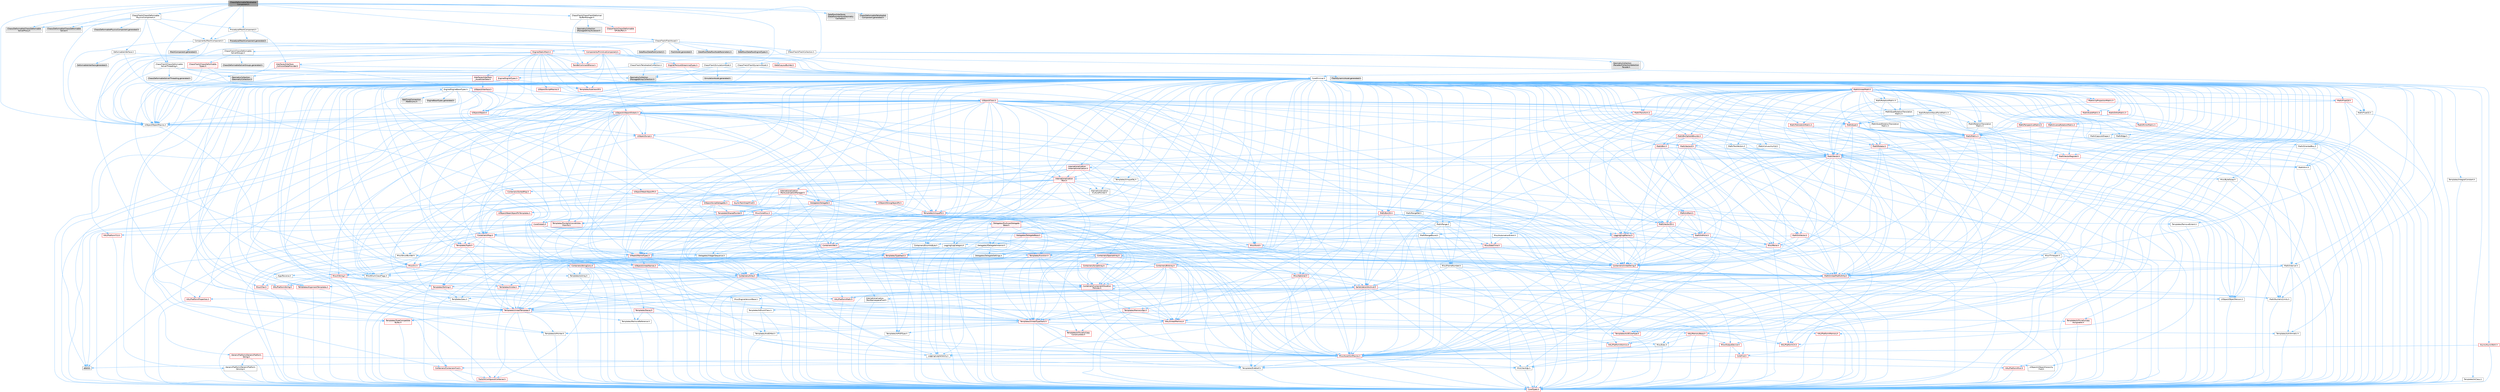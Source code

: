 digraph "ChaosDeformableTetrahedralComponent.h"
{
 // INTERACTIVE_SVG=YES
 // LATEX_PDF_SIZE
  bgcolor="transparent";
  edge [fontname=Helvetica,fontsize=10,labelfontname=Helvetica,labelfontsize=10];
  node [fontname=Helvetica,fontsize=10,shape=box,height=0.2,width=0.4];
  Node1 [id="Node000001",label="ChaosDeformableTetrahedral\lComponent.h",height=0.2,width=0.4,color="gray40", fillcolor="grey60", style="filled", fontcolor="black",tooltip=" "];
  Node1 -> Node2 [id="edge1_Node000001_Node000002",color="steelblue1",style="solid",tooltip=" "];
  Node2 [id="Node000002",label="Chaos/Deformable/ChaosDeformable\lSolverProxy.h",height=0.2,width=0.4,color="grey60", fillcolor="#E0E0E0", style="filled",tooltip=" "];
  Node1 -> Node3 [id="edge2_Node000001_Node000003",color="steelblue1",style="solid",tooltip=" "];
  Node3 [id="Node000003",label="Chaos/Deformable/ChaosDeformable\lSolver.h",height=0.2,width=0.4,color="grey60", fillcolor="#E0E0E0", style="filled",tooltip=" "];
  Node1 -> Node4 [id="edge3_Node000001_Node000004",color="steelblue1",style="solid",tooltip=" "];
  Node4 [id="Node000004",label="ChaosFlesh/ChaosDeformable\lPhysicsComponent.h",height=0.2,width=0.4,color="grey40", fillcolor="white", style="filled",URL="$d3/da9/ChaosDeformablePhysicsComponent_8h.html",tooltip=" "];
  Node4 -> Node2 [id="edge4_Node000004_Node000002",color="steelblue1",style="solid",tooltip=" "];
  Node4 -> Node3 [id="edge5_Node000004_Node000003",color="steelblue1",style="solid",tooltip=" "];
  Node4 -> Node5 [id="edge6_Node000004_Node000005",color="steelblue1",style="solid",tooltip=" "];
  Node5 [id="Node000005",label="ChaosFlesh/ChaosDeformable\lSolverThreading.h",height=0.2,width=0.4,color="grey40", fillcolor="white", style="filled",URL="$de/d06/ChaosDeformableSolverThreading_8h.html",tooltip=" "];
  Node5 -> Node6 [id="edge7_Node000005_Node000006",color="steelblue1",style="solid",tooltip=" "];
  Node6 [id="Node000006",label="CoreMinimal.h",height=0.2,width=0.4,color="grey40", fillcolor="white", style="filled",URL="$d7/d67/CoreMinimal_8h.html",tooltip=" "];
  Node6 -> Node7 [id="edge8_Node000006_Node000007",color="steelblue1",style="solid",tooltip=" "];
  Node7 [id="Node000007",label="CoreTypes.h",height=0.2,width=0.4,color="red", fillcolor="#FFF0F0", style="filled",URL="$dc/dec/CoreTypes_8h.html",tooltip=" "];
  Node6 -> Node21 [id="edge9_Node000006_Node000021",color="steelblue1",style="solid",tooltip=" "];
  Node21 [id="Node000021",label="CoreFwd.h",height=0.2,width=0.4,color="red", fillcolor="#FFF0F0", style="filled",URL="$d1/d1e/CoreFwd_8h.html",tooltip=" "];
  Node21 -> Node7 [id="edge10_Node000021_Node000007",color="steelblue1",style="solid",tooltip=" "];
  Node21 -> Node22 [id="edge11_Node000021_Node000022",color="steelblue1",style="solid",tooltip=" "];
  Node22 [id="Node000022",label="Containers/ContainersFwd.h",height=0.2,width=0.4,color="red", fillcolor="#FFF0F0", style="filled",URL="$d4/d0a/ContainersFwd_8h.html",tooltip=" "];
  Node22 -> Node7 [id="edge12_Node000022_Node000007",color="steelblue1",style="solid",tooltip=" "];
  Node22 -> Node23 [id="edge13_Node000022_Node000023",color="steelblue1",style="solid",tooltip=" "];
  Node23 [id="Node000023",label="Traits/IsContiguousContainer.h",height=0.2,width=0.4,color="red", fillcolor="#FFF0F0", style="filled",URL="$d5/d3c/IsContiguousContainer_8h.html",tooltip=" "];
  Node23 -> Node7 [id="edge14_Node000023_Node000007",color="steelblue1",style="solid",tooltip=" "];
  Node21 -> Node27 [id="edge15_Node000021_Node000027",color="steelblue1",style="solid",tooltip=" "];
  Node27 [id="Node000027",label="UObject/UObjectHierarchy\lFwd.h",height=0.2,width=0.4,color="grey40", fillcolor="white", style="filled",URL="$d3/d13/UObjectHierarchyFwd_8h.html",tooltip=" "];
  Node6 -> Node27 [id="edge16_Node000006_Node000027",color="steelblue1",style="solid",tooltip=" "];
  Node6 -> Node22 [id="edge17_Node000006_Node000022",color="steelblue1",style="solid",tooltip=" "];
  Node6 -> Node28 [id="edge18_Node000006_Node000028",color="steelblue1",style="solid",tooltip=" "];
  Node28 [id="Node000028",label="Misc/VarArgs.h",height=0.2,width=0.4,color="grey40", fillcolor="white", style="filled",URL="$d5/d6f/VarArgs_8h.html",tooltip=" "];
  Node28 -> Node7 [id="edge19_Node000028_Node000007",color="steelblue1",style="solid",tooltip=" "];
  Node6 -> Node29 [id="edge20_Node000006_Node000029",color="steelblue1",style="solid",tooltip=" "];
  Node29 [id="Node000029",label="Logging/LogVerbosity.h",height=0.2,width=0.4,color="grey40", fillcolor="white", style="filled",URL="$d2/d8f/LogVerbosity_8h.html",tooltip=" "];
  Node29 -> Node7 [id="edge21_Node000029_Node000007",color="steelblue1",style="solid",tooltip=" "];
  Node6 -> Node30 [id="edge22_Node000006_Node000030",color="steelblue1",style="solid",tooltip=" "];
  Node30 [id="Node000030",label="Misc/OutputDevice.h",height=0.2,width=0.4,color="red", fillcolor="#FFF0F0", style="filled",URL="$d7/d32/OutputDevice_8h.html",tooltip=" "];
  Node30 -> Node21 [id="edge23_Node000030_Node000021",color="steelblue1",style="solid",tooltip=" "];
  Node30 -> Node7 [id="edge24_Node000030_Node000007",color="steelblue1",style="solid",tooltip=" "];
  Node30 -> Node29 [id="edge25_Node000030_Node000029",color="steelblue1",style="solid",tooltip=" "];
  Node30 -> Node28 [id="edge26_Node000030_Node000028",color="steelblue1",style="solid",tooltip=" "];
  Node6 -> Node36 [id="edge27_Node000006_Node000036",color="steelblue1",style="solid",tooltip=" "];
  Node36 [id="Node000036",label="HAL/PlatformCrt.h",height=0.2,width=0.4,color="red", fillcolor="#FFF0F0", style="filled",URL="$d8/d75/PlatformCrt_8h.html",tooltip=" "];
  Node6 -> Node46 [id="edge28_Node000006_Node000046",color="steelblue1",style="solid",tooltip=" "];
  Node46 [id="Node000046",label="HAL/PlatformMisc.h",height=0.2,width=0.4,color="red", fillcolor="#FFF0F0", style="filled",URL="$d0/df5/PlatformMisc_8h.html",tooltip=" "];
  Node46 -> Node7 [id="edge29_Node000046_Node000007",color="steelblue1",style="solid",tooltip=" "];
  Node6 -> Node65 [id="edge30_Node000006_Node000065",color="steelblue1",style="solid",tooltip=" "];
  Node65 [id="Node000065",label="Misc/AssertionMacros.h",height=0.2,width=0.4,color="red", fillcolor="#FFF0F0", style="filled",URL="$d0/dfa/AssertionMacros_8h.html",tooltip=" "];
  Node65 -> Node7 [id="edge31_Node000065_Node000007",color="steelblue1",style="solid",tooltip=" "];
  Node65 -> Node46 [id="edge32_Node000065_Node000046",color="steelblue1",style="solid",tooltip=" "];
  Node65 -> Node66 [id="edge33_Node000065_Node000066",color="steelblue1",style="solid",tooltip=" "];
  Node66 [id="Node000066",label="Templates/EnableIf.h",height=0.2,width=0.4,color="grey40", fillcolor="white", style="filled",URL="$d7/d60/EnableIf_8h.html",tooltip=" "];
  Node66 -> Node7 [id="edge34_Node000066_Node000007",color="steelblue1",style="solid",tooltip=" "];
  Node65 -> Node28 [id="edge35_Node000065_Node000028",color="steelblue1",style="solid",tooltip=" "];
  Node65 -> Node73 [id="edge36_Node000065_Node000073",color="steelblue1",style="solid",tooltip=" "];
  Node73 [id="Node000073",label="atomic",height=0.2,width=0.4,color="grey60", fillcolor="#E0E0E0", style="filled",tooltip=" "];
  Node6 -> Node74 [id="edge37_Node000006_Node000074",color="steelblue1",style="solid",tooltip=" "];
  Node74 [id="Node000074",label="Templates/IsPointer.h",height=0.2,width=0.4,color="grey40", fillcolor="white", style="filled",URL="$d7/d05/IsPointer_8h.html",tooltip=" "];
  Node74 -> Node7 [id="edge38_Node000074_Node000007",color="steelblue1",style="solid",tooltip=" "];
  Node6 -> Node75 [id="edge39_Node000006_Node000075",color="steelblue1",style="solid",tooltip=" "];
  Node75 [id="Node000075",label="HAL/PlatformMemory.h",height=0.2,width=0.4,color="red", fillcolor="#FFF0F0", style="filled",URL="$de/d68/PlatformMemory_8h.html",tooltip=" "];
  Node75 -> Node7 [id="edge40_Node000075_Node000007",color="steelblue1",style="solid",tooltip=" "];
  Node6 -> Node58 [id="edge41_Node000006_Node000058",color="steelblue1",style="solid",tooltip=" "];
  Node58 [id="Node000058",label="HAL/PlatformAtomics.h",height=0.2,width=0.4,color="red", fillcolor="#FFF0F0", style="filled",URL="$d3/d36/PlatformAtomics_8h.html",tooltip=" "];
  Node58 -> Node7 [id="edge42_Node000058_Node000007",color="steelblue1",style="solid",tooltip=" "];
  Node6 -> Node80 [id="edge43_Node000006_Node000080",color="steelblue1",style="solid",tooltip=" "];
  Node80 [id="Node000080",label="Misc/Exec.h",height=0.2,width=0.4,color="grey40", fillcolor="white", style="filled",URL="$de/ddb/Exec_8h.html",tooltip=" "];
  Node80 -> Node7 [id="edge44_Node000080_Node000007",color="steelblue1",style="solid",tooltip=" "];
  Node80 -> Node65 [id="edge45_Node000080_Node000065",color="steelblue1",style="solid",tooltip=" "];
  Node6 -> Node81 [id="edge46_Node000006_Node000081",color="steelblue1",style="solid",tooltip=" "];
  Node81 [id="Node000081",label="HAL/MemoryBase.h",height=0.2,width=0.4,color="red", fillcolor="#FFF0F0", style="filled",URL="$d6/d9f/MemoryBase_8h.html",tooltip=" "];
  Node81 -> Node7 [id="edge47_Node000081_Node000007",color="steelblue1",style="solid",tooltip=" "];
  Node81 -> Node58 [id="edge48_Node000081_Node000058",color="steelblue1",style="solid",tooltip=" "];
  Node81 -> Node36 [id="edge49_Node000081_Node000036",color="steelblue1",style="solid",tooltip=" "];
  Node81 -> Node80 [id="edge50_Node000081_Node000080",color="steelblue1",style="solid",tooltip=" "];
  Node81 -> Node30 [id="edge51_Node000081_Node000030",color="steelblue1",style="solid",tooltip=" "];
  Node6 -> Node91 [id="edge52_Node000006_Node000091",color="steelblue1",style="solid",tooltip=" "];
  Node91 [id="Node000091",label="HAL/UnrealMemory.h",height=0.2,width=0.4,color="red", fillcolor="#FFF0F0", style="filled",URL="$d9/d96/UnrealMemory_8h.html",tooltip=" "];
  Node91 -> Node7 [id="edge53_Node000091_Node000007",color="steelblue1",style="solid",tooltip=" "];
  Node91 -> Node81 [id="edge54_Node000091_Node000081",color="steelblue1",style="solid",tooltip=" "];
  Node91 -> Node75 [id="edge55_Node000091_Node000075",color="steelblue1",style="solid",tooltip=" "];
  Node91 -> Node74 [id="edge56_Node000091_Node000074",color="steelblue1",style="solid",tooltip=" "];
  Node6 -> Node93 [id="edge57_Node000006_Node000093",color="steelblue1",style="solid",tooltip=" "];
  Node93 [id="Node000093",label="Templates/IsArithmetic.h",height=0.2,width=0.4,color="grey40", fillcolor="white", style="filled",URL="$d2/d5d/IsArithmetic_8h.html",tooltip=" "];
  Node93 -> Node7 [id="edge58_Node000093_Node000007",color="steelblue1",style="solid",tooltip=" "];
  Node6 -> Node87 [id="edge59_Node000006_Node000087",color="steelblue1",style="solid",tooltip=" "];
  Node87 [id="Node000087",label="Templates/AndOrNot.h",height=0.2,width=0.4,color="grey40", fillcolor="white", style="filled",URL="$db/d0a/AndOrNot_8h.html",tooltip=" "];
  Node87 -> Node7 [id="edge60_Node000087_Node000007",color="steelblue1",style="solid",tooltip=" "];
  Node6 -> Node94 [id="edge61_Node000006_Node000094",color="steelblue1",style="solid",tooltip=" "];
  Node94 [id="Node000094",label="Templates/IsPODType.h",height=0.2,width=0.4,color="grey40", fillcolor="white", style="filled",URL="$d7/db1/IsPODType_8h.html",tooltip=" "];
  Node94 -> Node7 [id="edge62_Node000094_Node000007",color="steelblue1",style="solid",tooltip=" "];
  Node6 -> Node95 [id="edge63_Node000006_Node000095",color="steelblue1",style="solid",tooltip=" "];
  Node95 [id="Node000095",label="Templates/IsUECoreType.h",height=0.2,width=0.4,color="red", fillcolor="#FFF0F0", style="filled",URL="$d1/db8/IsUECoreType_8h.html",tooltip=" "];
  Node95 -> Node7 [id="edge64_Node000095_Node000007",color="steelblue1",style="solid",tooltip=" "];
  Node6 -> Node88 [id="edge65_Node000006_Node000088",color="steelblue1",style="solid",tooltip=" "];
  Node88 [id="Node000088",label="Templates/IsTriviallyCopy\lConstructible.h",height=0.2,width=0.4,color="red", fillcolor="#FFF0F0", style="filled",URL="$d3/d78/IsTriviallyCopyConstructible_8h.html",tooltip=" "];
  Node88 -> Node7 [id="edge66_Node000088_Node000007",color="steelblue1",style="solid",tooltip=" "];
  Node6 -> Node96 [id="edge67_Node000006_Node000096",color="steelblue1",style="solid",tooltip=" "];
  Node96 [id="Node000096",label="Templates/UnrealTypeTraits.h",height=0.2,width=0.4,color="red", fillcolor="#FFF0F0", style="filled",URL="$d2/d2d/UnrealTypeTraits_8h.html",tooltip=" "];
  Node96 -> Node7 [id="edge68_Node000096_Node000007",color="steelblue1",style="solid",tooltip=" "];
  Node96 -> Node74 [id="edge69_Node000096_Node000074",color="steelblue1",style="solid",tooltip=" "];
  Node96 -> Node65 [id="edge70_Node000096_Node000065",color="steelblue1",style="solid",tooltip=" "];
  Node96 -> Node87 [id="edge71_Node000096_Node000087",color="steelblue1",style="solid",tooltip=" "];
  Node96 -> Node66 [id="edge72_Node000096_Node000066",color="steelblue1",style="solid",tooltip=" "];
  Node96 -> Node93 [id="edge73_Node000096_Node000093",color="steelblue1",style="solid",tooltip=" "];
  Node96 -> Node94 [id="edge74_Node000096_Node000094",color="steelblue1",style="solid",tooltip=" "];
  Node96 -> Node95 [id="edge75_Node000096_Node000095",color="steelblue1",style="solid",tooltip=" "];
  Node96 -> Node88 [id="edge76_Node000096_Node000088",color="steelblue1",style="solid",tooltip=" "];
  Node6 -> Node66 [id="edge77_Node000006_Node000066",color="steelblue1",style="solid",tooltip=" "];
  Node6 -> Node98 [id="edge78_Node000006_Node000098",color="steelblue1",style="solid",tooltip=" "];
  Node98 [id="Node000098",label="Templates/RemoveReference.h",height=0.2,width=0.4,color="grey40", fillcolor="white", style="filled",URL="$da/dbe/RemoveReference_8h.html",tooltip=" "];
  Node98 -> Node7 [id="edge79_Node000098_Node000007",color="steelblue1",style="solid",tooltip=" "];
  Node6 -> Node99 [id="edge80_Node000006_Node000099",color="steelblue1",style="solid",tooltip=" "];
  Node99 [id="Node000099",label="Templates/IntegralConstant.h",height=0.2,width=0.4,color="grey40", fillcolor="white", style="filled",URL="$db/d1b/IntegralConstant_8h.html",tooltip=" "];
  Node99 -> Node7 [id="edge81_Node000099_Node000007",color="steelblue1",style="solid",tooltip=" "];
  Node6 -> Node100 [id="edge82_Node000006_Node000100",color="steelblue1",style="solid",tooltip=" "];
  Node100 [id="Node000100",label="Templates/IsClass.h",height=0.2,width=0.4,color="grey40", fillcolor="white", style="filled",URL="$db/dcb/IsClass_8h.html",tooltip=" "];
  Node100 -> Node7 [id="edge83_Node000100_Node000007",color="steelblue1",style="solid",tooltip=" "];
  Node6 -> Node101 [id="edge84_Node000006_Node000101",color="steelblue1",style="solid",tooltip=" "];
  Node101 [id="Node000101",label="Templates/TypeCompatible\lBytes.h",height=0.2,width=0.4,color="red", fillcolor="#FFF0F0", style="filled",URL="$df/d0a/TypeCompatibleBytes_8h.html",tooltip=" "];
  Node101 -> Node7 [id="edge85_Node000101_Node000007",color="steelblue1",style="solid",tooltip=" "];
  Node6 -> Node23 [id="edge86_Node000006_Node000023",color="steelblue1",style="solid",tooltip=" "];
  Node6 -> Node102 [id="edge87_Node000006_Node000102",color="steelblue1",style="solid",tooltip=" "];
  Node102 [id="Node000102",label="Templates/UnrealTemplate.h",height=0.2,width=0.4,color="red", fillcolor="#FFF0F0", style="filled",URL="$d4/d24/UnrealTemplate_8h.html",tooltip=" "];
  Node102 -> Node7 [id="edge88_Node000102_Node000007",color="steelblue1",style="solid",tooltip=" "];
  Node102 -> Node74 [id="edge89_Node000102_Node000074",color="steelblue1",style="solid",tooltip=" "];
  Node102 -> Node91 [id="edge90_Node000102_Node000091",color="steelblue1",style="solid",tooltip=" "];
  Node102 -> Node96 [id="edge91_Node000102_Node000096",color="steelblue1",style="solid",tooltip=" "];
  Node102 -> Node98 [id="edge92_Node000102_Node000098",color="steelblue1",style="solid",tooltip=" "];
  Node102 -> Node101 [id="edge93_Node000102_Node000101",color="steelblue1",style="solid",tooltip=" "];
  Node102 -> Node23 [id="edge94_Node000102_Node000023",color="steelblue1",style="solid",tooltip=" "];
  Node6 -> Node51 [id="edge95_Node000006_Node000051",color="steelblue1",style="solid",tooltip=" "];
  Node51 [id="Node000051",label="Math/NumericLimits.h",height=0.2,width=0.4,color="grey40", fillcolor="white", style="filled",URL="$df/d1b/NumericLimits_8h.html",tooltip=" "];
  Node51 -> Node7 [id="edge96_Node000051_Node000007",color="steelblue1",style="solid",tooltip=" "];
  Node6 -> Node106 [id="edge97_Node000006_Node000106",color="steelblue1",style="solid",tooltip=" "];
  Node106 [id="Node000106",label="HAL/PlatformMath.h",height=0.2,width=0.4,color="red", fillcolor="#FFF0F0", style="filled",URL="$dc/d53/PlatformMath_8h.html",tooltip=" "];
  Node106 -> Node7 [id="edge98_Node000106_Node000007",color="steelblue1",style="solid",tooltip=" "];
  Node6 -> Node89 [id="edge99_Node000006_Node000089",color="steelblue1",style="solid",tooltip=" "];
  Node89 [id="Node000089",label="Templates/IsTriviallyCopy\lAssignable.h",height=0.2,width=0.4,color="red", fillcolor="#FFF0F0", style="filled",URL="$d2/df2/IsTriviallyCopyAssignable_8h.html",tooltip=" "];
  Node89 -> Node7 [id="edge100_Node000089_Node000007",color="steelblue1",style="solid",tooltip=" "];
  Node6 -> Node114 [id="edge101_Node000006_Node000114",color="steelblue1",style="solid",tooltip=" "];
  Node114 [id="Node000114",label="Templates/MemoryOps.h",height=0.2,width=0.4,color="red", fillcolor="#FFF0F0", style="filled",URL="$db/dea/MemoryOps_8h.html",tooltip=" "];
  Node114 -> Node7 [id="edge102_Node000114_Node000007",color="steelblue1",style="solid",tooltip=" "];
  Node114 -> Node91 [id="edge103_Node000114_Node000091",color="steelblue1",style="solid",tooltip=" "];
  Node114 -> Node89 [id="edge104_Node000114_Node000089",color="steelblue1",style="solid",tooltip=" "];
  Node114 -> Node88 [id="edge105_Node000114_Node000088",color="steelblue1",style="solid",tooltip=" "];
  Node114 -> Node96 [id="edge106_Node000114_Node000096",color="steelblue1",style="solid",tooltip=" "];
  Node6 -> Node115 [id="edge107_Node000006_Node000115",color="steelblue1",style="solid",tooltip=" "];
  Node115 [id="Node000115",label="Containers/ContainerAllocation\lPolicies.h",height=0.2,width=0.4,color="red", fillcolor="#FFF0F0", style="filled",URL="$d7/dff/ContainerAllocationPolicies_8h.html",tooltip=" "];
  Node115 -> Node7 [id="edge108_Node000115_Node000007",color="steelblue1",style="solid",tooltip=" "];
  Node115 -> Node115 [id="edge109_Node000115_Node000115",color="steelblue1",style="solid",tooltip=" "];
  Node115 -> Node106 [id="edge110_Node000115_Node000106",color="steelblue1",style="solid",tooltip=" "];
  Node115 -> Node91 [id="edge111_Node000115_Node000091",color="steelblue1",style="solid",tooltip=" "];
  Node115 -> Node51 [id="edge112_Node000115_Node000051",color="steelblue1",style="solid",tooltip=" "];
  Node115 -> Node65 [id="edge113_Node000115_Node000065",color="steelblue1",style="solid",tooltip=" "];
  Node115 -> Node114 [id="edge114_Node000115_Node000114",color="steelblue1",style="solid",tooltip=" "];
  Node115 -> Node101 [id="edge115_Node000115_Node000101",color="steelblue1",style="solid",tooltip=" "];
  Node6 -> Node118 [id="edge116_Node000006_Node000118",color="steelblue1",style="solid",tooltip=" "];
  Node118 [id="Node000118",label="Templates/IsEnumClass.h",height=0.2,width=0.4,color="grey40", fillcolor="white", style="filled",URL="$d7/d15/IsEnumClass_8h.html",tooltip=" "];
  Node118 -> Node7 [id="edge117_Node000118_Node000007",color="steelblue1",style="solid",tooltip=" "];
  Node118 -> Node87 [id="edge118_Node000118_Node000087",color="steelblue1",style="solid",tooltip=" "];
  Node6 -> Node119 [id="edge119_Node000006_Node000119",color="steelblue1",style="solid",tooltip=" "];
  Node119 [id="Node000119",label="HAL/PlatformProperties.h",height=0.2,width=0.4,color="red", fillcolor="#FFF0F0", style="filled",URL="$d9/db0/PlatformProperties_8h.html",tooltip=" "];
  Node119 -> Node7 [id="edge120_Node000119_Node000007",color="steelblue1",style="solid",tooltip=" "];
  Node6 -> Node122 [id="edge121_Node000006_Node000122",color="steelblue1",style="solid",tooltip=" "];
  Node122 [id="Node000122",label="Misc/EngineVersionBase.h",height=0.2,width=0.4,color="grey40", fillcolor="white", style="filled",URL="$d5/d2b/EngineVersionBase_8h.html",tooltip=" "];
  Node122 -> Node7 [id="edge122_Node000122_Node000007",color="steelblue1",style="solid",tooltip=" "];
  Node6 -> Node123 [id="edge123_Node000006_Node000123",color="steelblue1",style="solid",tooltip=" "];
  Node123 [id="Node000123",label="Internationalization\l/TextNamespaceFwd.h",height=0.2,width=0.4,color="grey40", fillcolor="white", style="filled",URL="$d8/d97/TextNamespaceFwd_8h.html",tooltip=" "];
  Node123 -> Node7 [id="edge124_Node000123_Node000007",color="steelblue1",style="solid",tooltip=" "];
  Node6 -> Node124 [id="edge125_Node000006_Node000124",color="steelblue1",style="solid",tooltip=" "];
  Node124 [id="Node000124",label="Serialization/Archive.h",height=0.2,width=0.4,color="red", fillcolor="#FFF0F0", style="filled",URL="$d7/d3b/Archive_8h.html",tooltip=" "];
  Node124 -> Node21 [id="edge126_Node000124_Node000021",color="steelblue1",style="solid",tooltip=" "];
  Node124 -> Node7 [id="edge127_Node000124_Node000007",color="steelblue1",style="solid",tooltip=" "];
  Node124 -> Node119 [id="edge128_Node000124_Node000119",color="steelblue1",style="solid",tooltip=" "];
  Node124 -> Node123 [id="edge129_Node000124_Node000123",color="steelblue1",style="solid",tooltip=" "];
  Node124 -> Node65 [id="edge130_Node000124_Node000065",color="steelblue1",style="solid",tooltip=" "];
  Node124 -> Node122 [id="edge131_Node000124_Node000122",color="steelblue1",style="solid",tooltip=" "];
  Node124 -> Node28 [id="edge132_Node000124_Node000028",color="steelblue1",style="solid",tooltip=" "];
  Node124 -> Node66 [id="edge133_Node000124_Node000066",color="steelblue1",style="solid",tooltip=" "];
  Node124 -> Node118 [id="edge134_Node000124_Node000118",color="steelblue1",style="solid",tooltip=" "];
  Node124 -> Node102 [id="edge135_Node000124_Node000102",color="steelblue1",style="solid",tooltip=" "];
  Node124 -> Node127 [id="edge136_Node000124_Node000127",color="steelblue1",style="solid",tooltip=" "];
  Node127 [id="Node000127",label="UObject/ObjectVersion.h",height=0.2,width=0.4,color="grey40", fillcolor="white", style="filled",URL="$da/d63/ObjectVersion_8h.html",tooltip=" "];
  Node127 -> Node7 [id="edge137_Node000127_Node000007",color="steelblue1",style="solid",tooltip=" "];
  Node6 -> Node128 [id="edge138_Node000006_Node000128",color="steelblue1",style="solid",tooltip=" "];
  Node128 [id="Node000128",label="Templates/Less.h",height=0.2,width=0.4,color="grey40", fillcolor="white", style="filled",URL="$de/dc8/Less_8h.html",tooltip=" "];
  Node128 -> Node7 [id="edge139_Node000128_Node000007",color="steelblue1",style="solid",tooltip=" "];
  Node128 -> Node102 [id="edge140_Node000128_Node000102",color="steelblue1",style="solid",tooltip=" "];
  Node6 -> Node129 [id="edge141_Node000006_Node000129",color="steelblue1",style="solid",tooltip=" "];
  Node129 [id="Node000129",label="Templates/Sorting.h",height=0.2,width=0.4,color="red", fillcolor="#FFF0F0", style="filled",URL="$d3/d9e/Sorting_8h.html",tooltip=" "];
  Node129 -> Node7 [id="edge142_Node000129_Node000007",color="steelblue1",style="solid",tooltip=" "];
  Node129 -> Node106 [id="edge143_Node000129_Node000106",color="steelblue1",style="solid",tooltip=" "];
  Node129 -> Node128 [id="edge144_Node000129_Node000128",color="steelblue1",style="solid",tooltip=" "];
  Node6 -> Node140 [id="edge145_Node000006_Node000140",color="steelblue1",style="solid",tooltip=" "];
  Node140 [id="Node000140",label="Misc/Char.h",height=0.2,width=0.4,color="red", fillcolor="#FFF0F0", style="filled",URL="$d0/d58/Char_8h.html",tooltip=" "];
  Node140 -> Node7 [id="edge146_Node000140_Node000007",color="steelblue1",style="solid",tooltip=" "];
  Node6 -> Node143 [id="edge147_Node000006_Node000143",color="steelblue1",style="solid",tooltip=" "];
  Node143 [id="Node000143",label="GenericPlatform/GenericPlatform\lStricmp.h",height=0.2,width=0.4,color="grey40", fillcolor="white", style="filled",URL="$d2/d86/GenericPlatformStricmp_8h.html",tooltip=" "];
  Node143 -> Node7 [id="edge148_Node000143_Node000007",color="steelblue1",style="solid",tooltip=" "];
  Node6 -> Node144 [id="edge149_Node000006_Node000144",color="steelblue1",style="solid",tooltip=" "];
  Node144 [id="Node000144",label="GenericPlatform/GenericPlatform\lString.h",height=0.2,width=0.4,color="red", fillcolor="#FFF0F0", style="filled",URL="$dd/d20/GenericPlatformString_8h.html",tooltip=" "];
  Node144 -> Node7 [id="edge150_Node000144_Node000007",color="steelblue1",style="solid",tooltip=" "];
  Node144 -> Node143 [id="edge151_Node000144_Node000143",color="steelblue1",style="solid",tooltip=" "];
  Node144 -> Node66 [id="edge152_Node000144_Node000066",color="steelblue1",style="solid",tooltip=" "];
  Node6 -> Node77 [id="edge153_Node000006_Node000077",color="steelblue1",style="solid",tooltip=" "];
  Node77 [id="Node000077",label="HAL/PlatformString.h",height=0.2,width=0.4,color="red", fillcolor="#FFF0F0", style="filled",URL="$db/db5/PlatformString_8h.html",tooltip=" "];
  Node77 -> Node7 [id="edge154_Node000077_Node000007",color="steelblue1",style="solid",tooltip=" "];
  Node6 -> Node147 [id="edge155_Node000006_Node000147",color="steelblue1",style="solid",tooltip=" "];
  Node147 [id="Node000147",label="Misc/CString.h",height=0.2,width=0.4,color="red", fillcolor="#FFF0F0", style="filled",URL="$d2/d49/CString_8h.html",tooltip=" "];
  Node147 -> Node7 [id="edge156_Node000147_Node000007",color="steelblue1",style="solid",tooltip=" "];
  Node147 -> Node36 [id="edge157_Node000147_Node000036",color="steelblue1",style="solid",tooltip=" "];
  Node147 -> Node77 [id="edge158_Node000147_Node000077",color="steelblue1",style="solid",tooltip=" "];
  Node147 -> Node65 [id="edge159_Node000147_Node000065",color="steelblue1",style="solid",tooltip=" "];
  Node147 -> Node140 [id="edge160_Node000147_Node000140",color="steelblue1",style="solid",tooltip=" "];
  Node147 -> Node28 [id="edge161_Node000147_Node000028",color="steelblue1",style="solid",tooltip=" "];
  Node6 -> Node148 [id="edge162_Node000006_Node000148",color="steelblue1",style="solid",tooltip=" "];
  Node148 [id="Node000148",label="Misc/Crc.h",height=0.2,width=0.4,color="red", fillcolor="#FFF0F0", style="filled",URL="$d4/dd2/Crc_8h.html",tooltip=" "];
  Node148 -> Node7 [id="edge163_Node000148_Node000007",color="steelblue1",style="solid",tooltip=" "];
  Node148 -> Node77 [id="edge164_Node000148_Node000077",color="steelblue1",style="solid",tooltip=" "];
  Node148 -> Node65 [id="edge165_Node000148_Node000065",color="steelblue1",style="solid",tooltip=" "];
  Node148 -> Node147 [id="edge166_Node000148_Node000147",color="steelblue1",style="solid",tooltip=" "];
  Node148 -> Node140 [id="edge167_Node000148_Node000140",color="steelblue1",style="solid",tooltip=" "];
  Node148 -> Node96 [id="edge168_Node000148_Node000096",color="steelblue1",style="solid",tooltip=" "];
  Node6 -> Node139 [id="edge169_Node000006_Node000139",color="steelblue1",style="solid",tooltip=" "];
  Node139 [id="Node000139",label="Math/UnrealMathUtility.h",height=0.2,width=0.4,color="red", fillcolor="#FFF0F0", style="filled",URL="$db/db8/UnrealMathUtility_8h.html",tooltip=" "];
  Node139 -> Node7 [id="edge170_Node000139_Node000007",color="steelblue1",style="solid",tooltip=" "];
  Node139 -> Node65 [id="edge171_Node000139_Node000065",color="steelblue1",style="solid",tooltip=" "];
  Node139 -> Node106 [id="edge172_Node000139_Node000106",color="steelblue1",style="solid",tooltip=" "];
  Node6 -> Node149 [id="edge173_Node000006_Node000149",color="steelblue1",style="solid",tooltip=" "];
  Node149 [id="Node000149",label="Containers/UnrealString.h",height=0.2,width=0.4,color="red", fillcolor="#FFF0F0", style="filled",URL="$d5/dba/UnrealString_8h.html",tooltip=" "];
  Node6 -> Node153 [id="edge174_Node000006_Node000153",color="steelblue1",style="solid",tooltip=" "];
  Node153 [id="Node000153",label="Containers/Array.h",height=0.2,width=0.4,color="red", fillcolor="#FFF0F0", style="filled",URL="$df/dd0/Array_8h.html",tooltip=" "];
  Node153 -> Node7 [id="edge175_Node000153_Node000007",color="steelblue1",style="solid",tooltip=" "];
  Node153 -> Node65 [id="edge176_Node000153_Node000065",color="steelblue1",style="solid",tooltip=" "];
  Node153 -> Node91 [id="edge177_Node000153_Node000091",color="steelblue1",style="solid",tooltip=" "];
  Node153 -> Node96 [id="edge178_Node000153_Node000096",color="steelblue1",style="solid",tooltip=" "];
  Node153 -> Node102 [id="edge179_Node000153_Node000102",color="steelblue1",style="solid",tooltip=" "];
  Node153 -> Node115 [id="edge180_Node000153_Node000115",color="steelblue1",style="solid",tooltip=" "];
  Node153 -> Node124 [id="edge181_Node000153_Node000124",color="steelblue1",style="solid",tooltip=" "];
  Node153 -> Node132 [id="edge182_Node000153_Node000132",color="steelblue1",style="solid",tooltip=" "];
  Node132 [id="Node000132",label="Templates/Invoke.h",height=0.2,width=0.4,color="red", fillcolor="#FFF0F0", style="filled",URL="$d7/deb/Invoke_8h.html",tooltip=" "];
  Node132 -> Node7 [id="edge183_Node000132_Node000007",color="steelblue1",style="solid",tooltip=" "];
  Node132 -> Node102 [id="edge184_Node000132_Node000102",color="steelblue1",style="solid",tooltip=" "];
  Node153 -> Node128 [id="edge185_Node000153_Node000128",color="steelblue1",style="solid",tooltip=" "];
  Node153 -> Node129 [id="edge186_Node000153_Node000129",color="steelblue1",style="solid",tooltip=" "];
  Node153 -> Node176 [id="edge187_Node000153_Node000176",color="steelblue1",style="solid",tooltip=" "];
  Node176 [id="Node000176",label="Templates/AlignmentTemplates.h",height=0.2,width=0.4,color="red", fillcolor="#FFF0F0", style="filled",URL="$dd/d32/AlignmentTemplates_8h.html",tooltip=" "];
  Node176 -> Node7 [id="edge188_Node000176_Node000007",color="steelblue1",style="solid",tooltip=" "];
  Node176 -> Node74 [id="edge189_Node000176_Node000074",color="steelblue1",style="solid",tooltip=" "];
  Node6 -> Node177 [id="edge190_Node000006_Node000177",color="steelblue1",style="solid",tooltip=" "];
  Node177 [id="Node000177",label="Misc/FrameNumber.h",height=0.2,width=0.4,color="grey40", fillcolor="white", style="filled",URL="$dd/dbd/FrameNumber_8h.html",tooltip=" "];
  Node177 -> Node7 [id="edge191_Node000177_Node000007",color="steelblue1",style="solid",tooltip=" "];
  Node177 -> Node51 [id="edge192_Node000177_Node000051",color="steelblue1",style="solid",tooltip=" "];
  Node177 -> Node139 [id="edge193_Node000177_Node000139",color="steelblue1",style="solid",tooltip=" "];
  Node177 -> Node66 [id="edge194_Node000177_Node000066",color="steelblue1",style="solid",tooltip=" "];
  Node177 -> Node96 [id="edge195_Node000177_Node000096",color="steelblue1",style="solid",tooltip=" "];
  Node6 -> Node178 [id="edge196_Node000006_Node000178",color="steelblue1",style="solid",tooltip=" "];
  Node178 [id="Node000178",label="Misc/Timespan.h",height=0.2,width=0.4,color="grey40", fillcolor="white", style="filled",URL="$da/dd9/Timespan_8h.html",tooltip=" "];
  Node178 -> Node7 [id="edge197_Node000178_Node000007",color="steelblue1",style="solid",tooltip=" "];
  Node178 -> Node179 [id="edge198_Node000178_Node000179",color="steelblue1",style="solid",tooltip=" "];
  Node179 [id="Node000179",label="Math/Interval.h",height=0.2,width=0.4,color="grey40", fillcolor="white", style="filled",URL="$d1/d55/Interval_8h.html",tooltip=" "];
  Node179 -> Node7 [id="edge199_Node000179_Node000007",color="steelblue1",style="solid",tooltip=" "];
  Node179 -> Node93 [id="edge200_Node000179_Node000093",color="steelblue1",style="solid",tooltip=" "];
  Node179 -> Node96 [id="edge201_Node000179_Node000096",color="steelblue1",style="solid",tooltip=" "];
  Node179 -> Node51 [id="edge202_Node000179_Node000051",color="steelblue1",style="solid",tooltip=" "];
  Node179 -> Node139 [id="edge203_Node000179_Node000139",color="steelblue1",style="solid",tooltip=" "];
  Node178 -> Node139 [id="edge204_Node000178_Node000139",color="steelblue1",style="solid",tooltip=" "];
  Node178 -> Node65 [id="edge205_Node000178_Node000065",color="steelblue1",style="solid",tooltip=" "];
  Node6 -> Node180 [id="edge206_Node000006_Node000180",color="steelblue1",style="solid",tooltip=" "];
  Node180 [id="Node000180",label="Containers/StringConv.h",height=0.2,width=0.4,color="red", fillcolor="#FFF0F0", style="filled",URL="$d3/ddf/StringConv_8h.html",tooltip=" "];
  Node180 -> Node7 [id="edge207_Node000180_Node000007",color="steelblue1",style="solid",tooltip=" "];
  Node180 -> Node65 [id="edge208_Node000180_Node000065",color="steelblue1",style="solid",tooltip=" "];
  Node180 -> Node115 [id="edge209_Node000180_Node000115",color="steelblue1",style="solid",tooltip=" "];
  Node180 -> Node153 [id="edge210_Node000180_Node000153",color="steelblue1",style="solid",tooltip=" "];
  Node180 -> Node147 [id="edge211_Node000180_Node000147",color="steelblue1",style="solid",tooltip=" "];
  Node180 -> Node181 [id="edge212_Node000180_Node000181",color="steelblue1",style="solid",tooltip=" "];
  Node181 [id="Node000181",label="Templates/IsArray.h",height=0.2,width=0.4,color="grey40", fillcolor="white", style="filled",URL="$d8/d8d/IsArray_8h.html",tooltip=" "];
  Node181 -> Node7 [id="edge213_Node000181_Node000007",color="steelblue1",style="solid",tooltip=" "];
  Node180 -> Node102 [id="edge214_Node000180_Node000102",color="steelblue1",style="solid",tooltip=" "];
  Node180 -> Node96 [id="edge215_Node000180_Node000096",color="steelblue1",style="solid",tooltip=" "];
  Node180 -> Node23 [id="edge216_Node000180_Node000023",color="steelblue1",style="solid",tooltip=" "];
  Node6 -> Node182 [id="edge217_Node000006_Node000182",color="steelblue1",style="solid",tooltip=" "];
  Node182 [id="Node000182",label="UObject/UnrealNames.h",height=0.2,width=0.4,color="red", fillcolor="#FFF0F0", style="filled",URL="$d8/db1/UnrealNames_8h.html",tooltip=" "];
  Node182 -> Node7 [id="edge218_Node000182_Node000007",color="steelblue1",style="solid",tooltip=" "];
  Node6 -> Node184 [id="edge219_Node000006_Node000184",color="steelblue1",style="solid",tooltip=" "];
  Node184 [id="Node000184",label="UObject/NameTypes.h",height=0.2,width=0.4,color="red", fillcolor="#FFF0F0", style="filled",URL="$d6/d35/NameTypes_8h.html",tooltip=" "];
  Node184 -> Node7 [id="edge220_Node000184_Node000007",color="steelblue1",style="solid",tooltip=" "];
  Node184 -> Node65 [id="edge221_Node000184_Node000065",color="steelblue1",style="solid",tooltip=" "];
  Node184 -> Node91 [id="edge222_Node000184_Node000091",color="steelblue1",style="solid",tooltip=" "];
  Node184 -> Node96 [id="edge223_Node000184_Node000096",color="steelblue1",style="solid",tooltip=" "];
  Node184 -> Node102 [id="edge224_Node000184_Node000102",color="steelblue1",style="solid",tooltip=" "];
  Node184 -> Node149 [id="edge225_Node000184_Node000149",color="steelblue1",style="solid",tooltip=" "];
  Node184 -> Node180 [id="edge226_Node000184_Node000180",color="steelblue1",style="solid",tooltip=" "];
  Node184 -> Node182 [id="edge227_Node000184_Node000182",color="steelblue1",style="solid",tooltip=" "];
  Node6 -> Node192 [id="edge228_Node000006_Node000192",color="steelblue1",style="solid",tooltip=" "];
  Node192 [id="Node000192",label="Misc/Parse.h",height=0.2,width=0.4,color="red", fillcolor="#FFF0F0", style="filled",URL="$dc/d71/Parse_8h.html",tooltip=" "];
  Node192 -> Node149 [id="edge229_Node000192_Node000149",color="steelblue1",style="solid",tooltip=" "];
  Node192 -> Node7 [id="edge230_Node000192_Node000007",color="steelblue1",style="solid",tooltip=" "];
  Node192 -> Node36 [id="edge231_Node000192_Node000036",color="steelblue1",style="solid",tooltip=" "];
  Node192 -> Node53 [id="edge232_Node000192_Node000053",color="steelblue1",style="solid",tooltip=" "];
  Node53 [id="Node000053",label="Misc/EnumClassFlags.h",height=0.2,width=0.4,color="grey40", fillcolor="white", style="filled",URL="$d8/de7/EnumClassFlags_8h.html",tooltip=" "];
  Node192 -> Node193 [id="edge233_Node000192_Node000193",color="steelblue1",style="solid",tooltip=" "];
  Node193 [id="Node000193",label="Templates/Function.h",height=0.2,width=0.4,color="red", fillcolor="#FFF0F0", style="filled",URL="$df/df5/Function_8h.html",tooltip=" "];
  Node193 -> Node7 [id="edge234_Node000193_Node000007",color="steelblue1",style="solid",tooltip=" "];
  Node193 -> Node65 [id="edge235_Node000193_Node000065",color="steelblue1",style="solid",tooltip=" "];
  Node193 -> Node91 [id="edge236_Node000193_Node000091",color="steelblue1",style="solid",tooltip=" "];
  Node193 -> Node96 [id="edge237_Node000193_Node000096",color="steelblue1",style="solid",tooltip=" "];
  Node193 -> Node132 [id="edge238_Node000193_Node000132",color="steelblue1",style="solid",tooltip=" "];
  Node193 -> Node102 [id="edge239_Node000193_Node000102",color="steelblue1",style="solid",tooltip=" "];
  Node193 -> Node139 [id="edge240_Node000193_Node000139",color="steelblue1",style="solid",tooltip=" "];
  Node6 -> Node176 [id="edge241_Node000006_Node000176",color="steelblue1",style="solid",tooltip=" "];
  Node6 -> Node195 [id="edge242_Node000006_Node000195",color="steelblue1",style="solid",tooltip=" "];
  Node195 [id="Node000195",label="Misc/StructBuilder.h",height=0.2,width=0.4,color="grey40", fillcolor="white", style="filled",URL="$d9/db3/StructBuilder_8h.html",tooltip=" "];
  Node195 -> Node7 [id="edge243_Node000195_Node000007",color="steelblue1",style="solid",tooltip=" "];
  Node195 -> Node139 [id="edge244_Node000195_Node000139",color="steelblue1",style="solid",tooltip=" "];
  Node195 -> Node176 [id="edge245_Node000195_Node000176",color="steelblue1",style="solid",tooltip=" "];
  Node6 -> Node108 [id="edge246_Node000006_Node000108",color="steelblue1",style="solid",tooltip=" "];
  Node108 [id="Node000108",label="Templates/Decay.h",height=0.2,width=0.4,color="red", fillcolor="#FFF0F0", style="filled",URL="$dd/d0f/Decay_8h.html",tooltip=" "];
  Node108 -> Node7 [id="edge247_Node000108_Node000007",color="steelblue1",style="solid",tooltip=" "];
  Node108 -> Node98 [id="edge248_Node000108_Node000098",color="steelblue1",style="solid",tooltip=" "];
  Node6 -> Node196 [id="edge249_Node000006_Node000196",color="steelblue1",style="solid",tooltip=" "];
  Node196 [id="Node000196",label="Templates/PointerIsConvertible\lFromTo.h",height=0.2,width=0.4,color="red", fillcolor="#FFF0F0", style="filled",URL="$d6/d65/PointerIsConvertibleFromTo_8h.html",tooltip=" "];
  Node196 -> Node7 [id="edge250_Node000196_Node000007",color="steelblue1",style="solid",tooltip=" "];
  Node6 -> Node132 [id="edge251_Node000006_Node000132",color="steelblue1",style="solid",tooltip=" "];
  Node6 -> Node193 [id="edge252_Node000006_Node000193",color="steelblue1",style="solid",tooltip=" "];
  Node6 -> Node165 [id="edge253_Node000006_Node000165",color="steelblue1",style="solid",tooltip=" "];
  Node165 [id="Node000165",label="Templates/TypeHash.h",height=0.2,width=0.4,color="red", fillcolor="#FFF0F0", style="filled",URL="$d1/d62/TypeHash_8h.html",tooltip=" "];
  Node165 -> Node7 [id="edge254_Node000165_Node000007",color="steelblue1",style="solid",tooltip=" "];
  Node165 -> Node148 [id="edge255_Node000165_Node000148",color="steelblue1",style="solid",tooltip=" "];
  Node6 -> Node197 [id="edge256_Node000006_Node000197",color="steelblue1",style="solid",tooltip=" "];
  Node197 [id="Node000197",label="Containers/ScriptArray.h",height=0.2,width=0.4,color="red", fillcolor="#FFF0F0", style="filled",URL="$dc/daf/ScriptArray_8h.html",tooltip=" "];
  Node197 -> Node7 [id="edge257_Node000197_Node000007",color="steelblue1",style="solid",tooltip=" "];
  Node197 -> Node65 [id="edge258_Node000197_Node000065",color="steelblue1",style="solid",tooltip=" "];
  Node197 -> Node91 [id="edge259_Node000197_Node000091",color="steelblue1",style="solid",tooltip=" "];
  Node197 -> Node115 [id="edge260_Node000197_Node000115",color="steelblue1",style="solid",tooltip=" "];
  Node197 -> Node153 [id="edge261_Node000197_Node000153",color="steelblue1",style="solid",tooltip=" "];
  Node6 -> Node198 [id="edge262_Node000006_Node000198",color="steelblue1",style="solid",tooltip=" "];
  Node198 [id="Node000198",label="Containers/BitArray.h",height=0.2,width=0.4,color="red", fillcolor="#FFF0F0", style="filled",URL="$d1/de4/BitArray_8h.html",tooltip=" "];
  Node198 -> Node115 [id="edge263_Node000198_Node000115",color="steelblue1",style="solid",tooltip=" "];
  Node198 -> Node7 [id="edge264_Node000198_Node000007",color="steelblue1",style="solid",tooltip=" "];
  Node198 -> Node58 [id="edge265_Node000198_Node000058",color="steelblue1",style="solid",tooltip=" "];
  Node198 -> Node91 [id="edge266_Node000198_Node000091",color="steelblue1",style="solid",tooltip=" "];
  Node198 -> Node139 [id="edge267_Node000198_Node000139",color="steelblue1",style="solid",tooltip=" "];
  Node198 -> Node65 [id="edge268_Node000198_Node000065",color="steelblue1",style="solid",tooltip=" "];
  Node198 -> Node53 [id="edge269_Node000198_Node000053",color="steelblue1",style="solid",tooltip=" "];
  Node198 -> Node124 [id="edge270_Node000198_Node000124",color="steelblue1",style="solid",tooltip=" "];
  Node198 -> Node66 [id="edge271_Node000198_Node000066",color="steelblue1",style="solid",tooltip=" "];
  Node198 -> Node132 [id="edge272_Node000198_Node000132",color="steelblue1",style="solid",tooltip=" "];
  Node198 -> Node102 [id="edge273_Node000198_Node000102",color="steelblue1",style="solid",tooltip=" "];
  Node198 -> Node96 [id="edge274_Node000198_Node000096",color="steelblue1",style="solid",tooltip=" "];
  Node6 -> Node199 [id="edge275_Node000006_Node000199",color="steelblue1",style="solid",tooltip=" "];
  Node199 [id="Node000199",label="Containers/SparseArray.h",height=0.2,width=0.4,color="red", fillcolor="#FFF0F0", style="filled",URL="$d5/dbf/SparseArray_8h.html",tooltip=" "];
  Node199 -> Node7 [id="edge276_Node000199_Node000007",color="steelblue1",style="solid",tooltip=" "];
  Node199 -> Node65 [id="edge277_Node000199_Node000065",color="steelblue1",style="solid",tooltip=" "];
  Node199 -> Node91 [id="edge278_Node000199_Node000091",color="steelblue1",style="solid",tooltip=" "];
  Node199 -> Node96 [id="edge279_Node000199_Node000096",color="steelblue1",style="solid",tooltip=" "];
  Node199 -> Node102 [id="edge280_Node000199_Node000102",color="steelblue1",style="solid",tooltip=" "];
  Node199 -> Node115 [id="edge281_Node000199_Node000115",color="steelblue1",style="solid",tooltip=" "];
  Node199 -> Node128 [id="edge282_Node000199_Node000128",color="steelblue1",style="solid",tooltip=" "];
  Node199 -> Node153 [id="edge283_Node000199_Node000153",color="steelblue1",style="solid",tooltip=" "];
  Node199 -> Node139 [id="edge284_Node000199_Node000139",color="steelblue1",style="solid",tooltip=" "];
  Node199 -> Node197 [id="edge285_Node000199_Node000197",color="steelblue1",style="solid",tooltip=" "];
  Node199 -> Node198 [id="edge286_Node000199_Node000198",color="steelblue1",style="solid",tooltip=" "];
  Node199 -> Node149 [id="edge287_Node000199_Node000149",color="steelblue1",style="solid",tooltip=" "];
  Node6 -> Node215 [id="edge288_Node000006_Node000215",color="steelblue1",style="solid",tooltip=" "];
  Node215 [id="Node000215",label="Containers/Set.h",height=0.2,width=0.4,color="red", fillcolor="#FFF0F0", style="filled",URL="$d4/d45/Set_8h.html",tooltip=" "];
  Node215 -> Node115 [id="edge289_Node000215_Node000115",color="steelblue1",style="solid",tooltip=" "];
  Node215 -> Node199 [id="edge290_Node000215_Node000199",color="steelblue1",style="solid",tooltip=" "];
  Node215 -> Node22 [id="edge291_Node000215_Node000022",color="steelblue1",style="solid",tooltip=" "];
  Node215 -> Node139 [id="edge292_Node000215_Node000139",color="steelblue1",style="solid",tooltip=" "];
  Node215 -> Node65 [id="edge293_Node000215_Node000065",color="steelblue1",style="solid",tooltip=" "];
  Node215 -> Node195 [id="edge294_Node000215_Node000195",color="steelblue1",style="solid",tooltip=" "];
  Node215 -> Node193 [id="edge295_Node000215_Node000193",color="steelblue1",style="solid",tooltip=" "];
  Node215 -> Node129 [id="edge296_Node000215_Node000129",color="steelblue1",style="solid",tooltip=" "];
  Node215 -> Node165 [id="edge297_Node000215_Node000165",color="steelblue1",style="solid",tooltip=" "];
  Node215 -> Node102 [id="edge298_Node000215_Node000102",color="steelblue1",style="solid",tooltip=" "];
  Node6 -> Node218 [id="edge299_Node000006_Node000218",color="steelblue1",style="solid",tooltip=" "];
  Node218 [id="Node000218",label="Algo/Reverse.h",height=0.2,width=0.4,color="grey40", fillcolor="white", style="filled",URL="$d5/d93/Reverse_8h.html",tooltip=" "];
  Node218 -> Node7 [id="edge300_Node000218_Node000007",color="steelblue1",style="solid",tooltip=" "];
  Node218 -> Node102 [id="edge301_Node000218_Node000102",color="steelblue1",style="solid",tooltip=" "];
  Node6 -> Node219 [id="edge302_Node000006_Node000219",color="steelblue1",style="solid",tooltip=" "];
  Node219 [id="Node000219",label="Containers/Map.h",height=0.2,width=0.4,color="red", fillcolor="#FFF0F0", style="filled",URL="$df/d79/Map_8h.html",tooltip=" "];
  Node219 -> Node7 [id="edge303_Node000219_Node000007",color="steelblue1",style="solid",tooltip=" "];
  Node219 -> Node218 [id="edge304_Node000219_Node000218",color="steelblue1",style="solid",tooltip=" "];
  Node219 -> Node215 [id="edge305_Node000219_Node000215",color="steelblue1",style="solid",tooltip=" "];
  Node219 -> Node149 [id="edge306_Node000219_Node000149",color="steelblue1",style="solid",tooltip=" "];
  Node219 -> Node65 [id="edge307_Node000219_Node000065",color="steelblue1",style="solid",tooltip=" "];
  Node219 -> Node195 [id="edge308_Node000219_Node000195",color="steelblue1",style="solid",tooltip=" "];
  Node219 -> Node193 [id="edge309_Node000219_Node000193",color="steelblue1",style="solid",tooltip=" "];
  Node219 -> Node129 [id="edge310_Node000219_Node000129",color="steelblue1",style="solid",tooltip=" "];
  Node219 -> Node220 [id="edge311_Node000219_Node000220",color="steelblue1",style="solid",tooltip=" "];
  Node220 [id="Node000220",label="Templates/Tuple.h",height=0.2,width=0.4,color="red", fillcolor="#FFF0F0", style="filled",URL="$d2/d4f/Tuple_8h.html",tooltip=" "];
  Node220 -> Node7 [id="edge312_Node000220_Node000007",color="steelblue1",style="solid",tooltip=" "];
  Node220 -> Node102 [id="edge313_Node000220_Node000102",color="steelblue1",style="solid",tooltip=" "];
  Node220 -> Node221 [id="edge314_Node000220_Node000221",color="steelblue1",style="solid",tooltip=" "];
  Node221 [id="Node000221",label="Delegates/IntegerSequence.h",height=0.2,width=0.4,color="grey40", fillcolor="white", style="filled",URL="$d2/dcc/IntegerSequence_8h.html",tooltip=" "];
  Node221 -> Node7 [id="edge315_Node000221_Node000007",color="steelblue1",style="solid",tooltip=" "];
  Node220 -> Node132 [id="edge316_Node000220_Node000132",color="steelblue1",style="solid",tooltip=" "];
  Node220 -> Node165 [id="edge317_Node000220_Node000165",color="steelblue1",style="solid",tooltip=" "];
  Node219 -> Node102 [id="edge318_Node000219_Node000102",color="steelblue1",style="solid",tooltip=" "];
  Node219 -> Node96 [id="edge319_Node000219_Node000096",color="steelblue1",style="solid",tooltip=" "];
  Node6 -> Node223 [id="edge320_Node000006_Node000223",color="steelblue1",style="solid",tooltip=" "];
  Node223 [id="Node000223",label="Math/IntPoint.h",height=0.2,width=0.4,color="red", fillcolor="#FFF0F0", style="filled",URL="$d3/df7/IntPoint_8h.html",tooltip=" "];
  Node223 -> Node7 [id="edge321_Node000223_Node000007",color="steelblue1",style="solid",tooltip=" "];
  Node223 -> Node65 [id="edge322_Node000223_Node000065",color="steelblue1",style="solid",tooltip=" "];
  Node223 -> Node192 [id="edge323_Node000223_Node000192",color="steelblue1",style="solid",tooltip=" "];
  Node223 -> Node139 [id="edge324_Node000223_Node000139",color="steelblue1",style="solid",tooltip=" "];
  Node223 -> Node149 [id="edge325_Node000223_Node000149",color="steelblue1",style="solid",tooltip=" "];
  Node223 -> Node165 [id="edge326_Node000223_Node000165",color="steelblue1",style="solid",tooltip=" "];
  Node6 -> Node225 [id="edge327_Node000006_Node000225",color="steelblue1",style="solid",tooltip=" "];
  Node225 [id="Node000225",label="Math/IntVector.h",height=0.2,width=0.4,color="red", fillcolor="#FFF0F0", style="filled",URL="$d7/d44/IntVector_8h.html",tooltip=" "];
  Node225 -> Node7 [id="edge328_Node000225_Node000007",color="steelblue1",style="solid",tooltip=" "];
  Node225 -> Node148 [id="edge329_Node000225_Node000148",color="steelblue1",style="solid",tooltip=" "];
  Node225 -> Node192 [id="edge330_Node000225_Node000192",color="steelblue1",style="solid",tooltip=" "];
  Node225 -> Node139 [id="edge331_Node000225_Node000139",color="steelblue1",style="solid",tooltip=" "];
  Node225 -> Node149 [id="edge332_Node000225_Node000149",color="steelblue1",style="solid",tooltip=" "];
  Node6 -> Node226 [id="edge333_Node000006_Node000226",color="steelblue1",style="solid",tooltip=" "];
  Node226 [id="Node000226",label="Logging/LogCategory.h",height=0.2,width=0.4,color="grey40", fillcolor="white", style="filled",URL="$d9/d36/LogCategory_8h.html",tooltip=" "];
  Node226 -> Node7 [id="edge334_Node000226_Node000007",color="steelblue1",style="solid",tooltip=" "];
  Node226 -> Node29 [id="edge335_Node000226_Node000029",color="steelblue1",style="solid",tooltip=" "];
  Node226 -> Node184 [id="edge336_Node000226_Node000184",color="steelblue1",style="solid",tooltip=" "];
  Node6 -> Node227 [id="edge337_Node000006_Node000227",color="steelblue1",style="solid",tooltip=" "];
  Node227 [id="Node000227",label="Logging/LogMacros.h",height=0.2,width=0.4,color="red", fillcolor="#FFF0F0", style="filled",URL="$d0/d16/LogMacros_8h.html",tooltip=" "];
  Node227 -> Node149 [id="edge338_Node000227_Node000149",color="steelblue1",style="solid",tooltip=" "];
  Node227 -> Node7 [id="edge339_Node000227_Node000007",color="steelblue1",style="solid",tooltip=" "];
  Node227 -> Node226 [id="edge340_Node000227_Node000226",color="steelblue1",style="solid",tooltip=" "];
  Node227 -> Node29 [id="edge341_Node000227_Node000029",color="steelblue1",style="solid",tooltip=" "];
  Node227 -> Node65 [id="edge342_Node000227_Node000065",color="steelblue1",style="solid",tooltip=" "];
  Node227 -> Node28 [id="edge343_Node000227_Node000028",color="steelblue1",style="solid",tooltip=" "];
  Node227 -> Node66 [id="edge344_Node000227_Node000066",color="steelblue1",style="solid",tooltip=" "];
  Node6 -> Node230 [id="edge345_Node000006_Node000230",color="steelblue1",style="solid",tooltip=" "];
  Node230 [id="Node000230",label="Math/Vector2D.h",height=0.2,width=0.4,color="red", fillcolor="#FFF0F0", style="filled",URL="$d3/db0/Vector2D_8h.html",tooltip=" "];
  Node230 -> Node7 [id="edge346_Node000230_Node000007",color="steelblue1",style="solid",tooltip=" "];
  Node230 -> Node65 [id="edge347_Node000230_Node000065",color="steelblue1",style="solid",tooltip=" "];
  Node230 -> Node148 [id="edge348_Node000230_Node000148",color="steelblue1",style="solid",tooltip=" "];
  Node230 -> Node139 [id="edge349_Node000230_Node000139",color="steelblue1",style="solid",tooltip=" "];
  Node230 -> Node149 [id="edge350_Node000230_Node000149",color="steelblue1",style="solid",tooltip=" "];
  Node230 -> Node192 [id="edge351_Node000230_Node000192",color="steelblue1",style="solid",tooltip=" "];
  Node230 -> Node223 [id="edge352_Node000230_Node000223",color="steelblue1",style="solid",tooltip=" "];
  Node230 -> Node227 [id="edge353_Node000230_Node000227",color="steelblue1",style="solid",tooltip=" "];
  Node6 -> Node234 [id="edge354_Node000006_Node000234",color="steelblue1",style="solid",tooltip=" "];
  Node234 [id="Node000234",label="Math/IntRect.h",height=0.2,width=0.4,color="red", fillcolor="#FFF0F0", style="filled",URL="$d7/d53/IntRect_8h.html",tooltip=" "];
  Node234 -> Node7 [id="edge355_Node000234_Node000007",color="steelblue1",style="solid",tooltip=" "];
  Node234 -> Node139 [id="edge356_Node000234_Node000139",color="steelblue1",style="solid",tooltip=" "];
  Node234 -> Node149 [id="edge357_Node000234_Node000149",color="steelblue1",style="solid",tooltip=" "];
  Node234 -> Node223 [id="edge358_Node000234_Node000223",color="steelblue1",style="solid",tooltip=" "];
  Node234 -> Node230 [id="edge359_Node000234_Node000230",color="steelblue1",style="solid",tooltip=" "];
  Node6 -> Node235 [id="edge360_Node000006_Node000235",color="steelblue1",style="solid",tooltip=" "];
  Node235 [id="Node000235",label="Misc/ByteSwap.h",height=0.2,width=0.4,color="grey40", fillcolor="white", style="filled",URL="$dc/dd7/ByteSwap_8h.html",tooltip=" "];
  Node235 -> Node7 [id="edge361_Node000235_Node000007",color="steelblue1",style="solid",tooltip=" "];
  Node235 -> Node36 [id="edge362_Node000235_Node000036",color="steelblue1",style="solid",tooltip=" "];
  Node6 -> Node164 [id="edge363_Node000006_Node000164",color="steelblue1",style="solid",tooltip=" "];
  Node164 [id="Node000164",label="Containers/EnumAsByte.h",height=0.2,width=0.4,color="grey40", fillcolor="white", style="filled",URL="$d6/d9a/EnumAsByte_8h.html",tooltip=" "];
  Node164 -> Node7 [id="edge364_Node000164_Node000007",color="steelblue1",style="solid",tooltip=" "];
  Node164 -> Node94 [id="edge365_Node000164_Node000094",color="steelblue1",style="solid",tooltip=" "];
  Node164 -> Node165 [id="edge366_Node000164_Node000165",color="steelblue1",style="solid",tooltip=" "];
  Node6 -> Node236 [id="edge367_Node000006_Node000236",color="steelblue1",style="solid",tooltip=" "];
  Node236 [id="Node000236",label="HAL/PlatformTLS.h",height=0.2,width=0.4,color="red", fillcolor="#FFF0F0", style="filled",URL="$d0/def/PlatformTLS_8h.html",tooltip=" "];
  Node236 -> Node7 [id="edge368_Node000236_Node000007",color="steelblue1",style="solid",tooltip=" "];
  Node6 -> Node239 [id="edge369_Node000006_Node000239",color="steelblue1",style="solid",tooltip=" "];
  Node239 [id="Node000239",label="CoreGlobals.h",height=0.2,width=0.4,color="red", fillcolor="#FFF0F0", style="filled",URL="$d5/d8c/CoreGlobals_8h.html",tooltip=" "];
  Node239 -> Node149 [id="edge370_Node000239_Node000149",color="steelblue1",style="solid",tooltip=" "];
  Node239 -> Node7 [id="edge371_Node000239_Node000007",color="steelblue1",style="solid",tooltip=" "];
  Node239 -> Node236 [id="edge372_Node000239_Node000236",color="steelblue1",style="solid",tooltip=" "];
  Node239 -> Node227 [id="edge373_Node000239_Node000227",color="steelblue1",style="solid",tooltip=" "];
  Node239 -> Node53 [id="edge374_Node000239_Node000053",color="steelblue1",style="solid",tooltip=" "];
  Node239 -> Node30 [id="edge375_Node000239_Node000030",color="steelblue1",style="solid",tooltip=" "];
  Node239 -> Node184 [id="edge376_Node000239_Node000184",color="steelblue1",style="solid",tooltip=" "];
  Node239 -> Node73 [id="edge377_Node000239_Node000073",color="steelblue1",style="solid",tooltip=" "];
  Node6 -> Node240 [id="edge378_Node000006_Node000240",color="steelblue1",style="solid",tooltip=" "];
  Node240 [id="Node000240",label="Templates/SharedPointer.h",height=0.2,width=0.4,color="red", fillcolor="#FFF0F0", style="filled",URL="$d2/d17/SharedPointer_8h.html",tooltip=" "];
  Node240 -> Node7 [id="edge379_Node000240_Node000007",color="steelblue1",style="solid",tooltip=" "];
  Node240 -> Node196 [id="edge380_Node000240_Node000196",color="steelblue1",style="solid",tooltip=" "];
  Node240 -> Node65 [id="edge381_Node000240_Node000065",color="steelblue1",style="solid",tooltip=" "];
  Node240 -> Node91 [id="edge382_Node000240_Node000091",color="steelblue1",style="solid",tooltip=" "];
  Node240 -> Node153 [id="edge383_Node000240_Node000153",color="steelblue1",style="solid",tooltip=" "];
  Node240 -> Node219 [id="edge384_Node000240_Node000219",color="steelblue1",style="solid",tooltip=" "];
  Node240 -> Node239 [id="edge385_Node000240_Node000239",color="steelblue1",style="solid",tooltip=" "];
  Node6 -> Node245 [id="edge386_Node000006_Node000245",color="steelblue1",style="solid",tooltip=" "];
  Node245 [id="Node000245",label="Internationalization\l/CulturePointer.h",height=0.2,width=0.4,color="grey40", fillcolor="white", style="filled",URL="$d6/dbe/CulturePointer_8h.html",tooltip=" "];
  Node245 -> Node7 [id="edge387_Node000245_Node000007",color="steelblue1",style="solid",tooltip=" "];
  Node245 -> Node240 [id="edge388_Node000245_Node000240",color="steelblue1",style="solid",tooltip=" "];
  Node6 -> Node246 [id="edge389_Node000006_Node000246",color="steelblue1",style="solid",tooltip=" "];
  Node246 [id="Node000246",label="UObject/WeakObjectPtrTemplates.h",height=0.2,width=0.4,color="red", fillcolor="#FFF0F0", style="filled",URL="$d8/d3b/WeakObjectPtrTemplates_8h.html",tooltip=" "];
  Node246 -> Node7 [id="edge390_Node000246_Node000007",color="steelblue1",style="solid",tooltip=" "];
  Node246 -> Node219 [id="edge391_Node000246_Node000219",color="steelblue1",style="solid",tooltip=" "];
  Node6 -> Node249 [id="edge392_Node000006_Node000249",color="steelblue1",style="solid",tooltip=" "];
  Node249 [id="Node000249",label="Delegates/DelegateSettings.h",height=0.2,width=0.4,color="grey40", fillcolor="white", style="filled",URL="$d0/d97/DelegateSettings_8h.html",tooltip=" "];
  Node249 -> Node7 [id="edge393_Node000249_Node000007",color="steelblue1",style="solid",tooltip=" "];
  Node6 -> Node250 [id="edge394_Node000006_Node000250",color="steelblue1",style="solid",tooltip=" "];
  Node250 [id="Node000250",label="Delegates/IDelegateInstance.h",height=0.2,width=0.4,color="grey40", fillcolor="white", style="filled",URL="$d2/d10/IDelegateInstance_8h.html",tooltip=" "];
  Node250 -> Node7 [id="edge395_Node000250_Node000007",color="steelblue1",style="solid",tooltip=" "];
  Node250 -> Node165 [id="edge396_Node000250_Node000165",color="steelblue1",style="solid",tooltip=" "];
  Node250 -> Node184 [id="edge397_Node000250_Node000184",color="steelblue1",style="solid",tooltip=" "];
  Node250 -> Node249 [id="edge398_Node000250_Node000249",color="steelblue1",style="solid",tooltip=" "];
  Node6 -> Node251 [id="edge399_Node000006_Node000251",color="steelblue1",style="solid",tooltip=" "];
  Node251 [id="Node000251",label="Delegates/DelegateBase.h",height=0.2,width=0.4,color="red", fillcolor="#FFF0F0", style="filled",URL="$da/d67/DelegateBase_8h.html",tooltip=" "];
  Node251 -> Node7 [id="edge400_Node000251_Node000007",color="steelblue1",style="solid",tooltip=" "];
  Node251 -> Node115 [id="edge401_Node000251_Node000115",color="steelblue1",style="solid",tooltip=" "];
  Node251 -> Node139 [id="edge402_Node000251_Node000139",color="steelblue1",style="solid",tooltip=" "];
  Node251 -> Node184 [id="edge403_Node000251_Node000184",color="steelblue1",style="solid",tooltip=" "];
  Node251 -> Node249 [id="edge404_Node000251_Node000249",color="steelblue1",style="solid",tooltip=" "];
  Node251 -> Node250 [id="edge405_Node000251_Node000250",color="steelblue1",style="solid",tooltip=" "];
  Node6 -> Node259 [id="edge406_Node000006_Node000259",color="steelblue1",style="solid",tooltip=" "];
  Node259 [id="Node000259",label="Delegates/MulticastDelegate\lBase.h",height=0.2,width=0.4,color="red", fillcolor="#FFF0F0", style="filled",URL="$db/d16/MulticastDelegateBase_8h.html",tooltip=" "];
  Node259 -> Node7 [id="edge407_Node000259_Node000007",color="steelblue1",style="solid",tooltip=" "];
  Node259 -> Node115 [id="edge408_Node000259_Node000115",color="steelblue1",style="solid",tooltip=" "];
  Node259 -> Node153 [id="edge409_Node000259_Node000153",color="steelblue1",style="solid",tooltip=" "];
  Node259 -> Node139 [id="edge410_Node000259_Node000139",color="steelblue1",style="solid",tooltip=" "];
  Node259 -> Node250 [id="edge411_Node000259_Node000250",color="steelblue1",style="solid",tooltip=" "];
  Node259 -> Node251 [id="edge412_Node000259_Node000251",color="steelblue1",style="solid",tooltip=" "];
  Node6 -> Node221 [id="edge413_Node000006_Node000221",color="steelblue1",style="solid",tooltip=" "];
  Node6 -> Node220 [id="edge414_Node000006_Node000220",color="steelblue1",style="solid",tooltip=" "];
  Node6 -> Node260 [id="edge415_Node000006_Node000260",color="steelblue1",style="solid",tooltip=" "];
  Node260 [id="Node000260",label="UObject/ScriptDelegates.h",height=0.2,width=0.4,color="red", fillcolor="#FFF0F0", style="filled",URL="$de/d81/ScriptDelegates_8h.html",tooltip=" "];
  Node260 -> Node153 [id="edge416_Node000260_Node000153",color="steelblue1",style="solid",tooltip=" "];
  Node260 -> Node115 [id="edge417_Node000260_Node000115",color="steelblue1",style="solid",tooltip=" "];
  Node260 -> Node149 [id="edge418_Node000260_Node000149",color="steelblue1",style="solid",tooltip=" "];
  Node260 -> Node65 [id="edge419_Node000260_Node000065",color="steelblue1",style="solid",tooltip=" "];
  Node260 -> Node240 [id="edge420_Node000260_Node000240",color="steelblue1",style="solid",tooltip=" "];
  Node260 -> Node165 [id="edge421_Node000260_Node000165",color="steelblue1",style="solid",tooltip=" "];
  Node260 -> Node96 [id="edge422_Node000260_Node000096",color="steelblue1",style="solid",tooltip=" "];
  Node260 -> Node184 [id="edge423_Node000260_Node000184",color="steelblue1",style="solid",tooltip=" "];
  Node6 -> Node262 [id="edge424_Node000006_Node000262",color="steelblue1",style="solid",tooltip=" "];
  Node262 [id="Node000262",label="Delegates/Delegate.h",height=0.2,width=0.4,color="red", fillcolor="#FFF0F0", style="filled",URL="$d4/d80/Delegate_8h.html",tooltip=" "];
  Node262 -> Node7 [id="edge425_Node000262_Node000007",color="steelblue1",style="solid",tooltip=" "];
  Node262 -> Node65 [id="edge426_Node000262_Node000065",color="steelblue1",style="solid",tooltip=" "];
  Node262 -> Node184 [id="edge427_Node000262_Node000184",color="steelblue1",style="solid",tooltip=" "];
  Node262 -> Node240 [id="edge428_Node000262_Node000240",color="steelblue1",style="solid",tooltip=" "];
  Node262 -> Node246 [id="edge429_Node000262_Node000246",color="steelblue1",style="solid",tooltip=" "];
  Node262 -> Node259 [id="edge430_Node000262_Node000259",color="steelblue1",style="solid",tooltip=" "];
  Node262 -> Node221 [id="edge431_Node000262_Node000221",color="steelblue1",style="solid",tooltip=" "];
  Node6 -> Node267 [id="edge432_Node000006_Node000267",color="steelblue1",style="solid",tooltip=" "];
  Node267 [id="Node000267",label="Internationalization\l/TextLocalizationManager.h",height=0.2,width=0.4,color="red", fillcolor="#FFF0F0", style="filled",URL="$d5/d2e/TextLocalizationManager_8h.html",tooltip=" "];
  Node267 -> Node268 [id="edge433_Node000267_Node000268",color="steelblue1",style="solid",tooltip=" "];
  Node268 [id="Node000268",label="Async/TaskGraphFwd.h",height=0.2,width=0.4,color="red", fillcolor="#FFF0F0", style="filled",URL="$d8/d71/TaskGraphFwd_8h.html",tooltip=" "];
  Node267 -> Node153 [id="edge434_Node000267_Node000153",color="steelblue1",style="solid",tooltip=" "];
  Node267 -> Node115 [id="edge435_Node000267_Node000115",color="steelblue1",style="solid",tooltip=" "];
  Node267 -> Node219 [id="edge436_Node000267_Node000219",color="steelblue1",style="solid",tooltip=" "];
  Node267 -> Node215 [id="edge437_Node000267_Node000215",color="steelblue1",style="solid",tooltip=" "];
  Node267 -> Node149 [id="edge438_Node000267_Node000149",color="steelblue1",style="solid",tooltip=" "];
  Node267 -> Node7 [id="edge439_Node000267_Node000007",color="steelblue1",style="solid",tooltip=" "];
  Node267 -> Node262 [id="edge440_Node000267_Node000262",color="steelblue1",style="solid",tooltip=" "];
  Node267 -> Node148 [id="edge441_Node000267_Node000148",color="steelblue1",style="solid",tooltip=" "];
  Node267 -> Node53 [id="edge442_Node000267_Node000053",color="steelblue1",style="solid",tooltip=" "];
  Node267 -> Node193 [id="edge443_Node000267_Node000193",color="steelblue1",style="solid",tooltip=" "];
  Node267 -> Node240 [id="edge444_Node000267_Node000240",color="steelblue1",style="solid",tooltip=" "];
  Node267 -> Node73 [id="edge445_Node000267_Node000073",color="steelblue1",style="solid",tooltip=" "];
  Node6 -> Node208 [id="edge446_Node000006_Node000208",color="steelblue1",style="solid",tooltip=" "];
  Node208 [id="Node000208",label="Misc/Optional.h",height=0.2,width=0.4,color="red", fillcolor="#FFF0F0", style="filled",URL="$d2/dae/Optional_8h.html",tooltip=" "];
  Node208 -> Node7 [id="edge447_Node000208_Node000007",color="steelblue1",style="solid",tooltip=" "];
  Node208 -> Node65 [id="edge448_Node000208_Node000065",color="steelblue1",style="solid",tooltip=" "];
  Node208 -> Node114 [id="edge449_Node000208_Node000114",color="steelblue1",style="solid",tooltip=" "];
  Node208 -> Node102 [id="edge450_Node000208_Node000102",color="steelblue1",style="solid",tooltip=" "];
  Node208 -> Node124 [id="edge451_Node000208_Node000124",color="steelblue1",style="solid",tooltip=" "];
  Node6 -> Node181 [id="edge452_Node000006_Node000181",color="steelblue1",style="solid",tooltip=" "];
  Node6 -> Node213 [id="edge453_Node000006_Node000213",color="steelblue1",style="solid",tooltip=" "];
  Node213 [id="Node000213",label="Templates/RemoveExtent.h",height=0.2,width=0.4,color="grey40", fillcolor="white", style="filled",URL="$dc/de9/RemoveExtent_8h.html",tooltip=" "];
  Node213 -> Node7 [id="edge454_Node000213_Node000007",color="steelblue1",style="solid",tooltip=" "];
  Node6 -> Node212 [id="edge455_Node000006_Node000212",color="steelblue1",style="solid",tooltip=" "];
  Node212 [id="Node000212",label="Templates/UniquePtr.h",height=0.2,width=0.4,color="red", fillcolor="#FFF0F0", style="filled",URL="$de/d1a/UniquePtr_8h.html",tooltip=" "];
  Node212 -> Node7 [id="edge456_Node000212_Node000007",color="steelblue1",style="solid",tooltip=" "];
  Node212 -> Node102 [id="edge457_Node000212_Node000102",color="steelblue1",style="solid",tooltip=" "];
  Node212 -> Node181 [id="edge458_Node000212_Node000181",color="steelblue1",style="solid",tooltip=" "];
  Node212 -> Node213 [id="edge459_Node000212_Node000213",color="steelblue1",style="solid",tooltip=" "];
  Node6 -> Node274 [id="edge460_Node000006_Node000274",color="steelblue1",style="solid",tooltip=" "];
  Node274 [id="Node000274",label="Internationalization\l/Text.h",height=0.2,width=0.4,color="red", fillcolor="#FFF0F0", style="filled",URL="$d6/d35/Text_8h.html",tooltip=" "];
  Node274 -> Node7 [id="edge461_Node000274_Node000007",color="steelblue1",style="solid",tooltip=" "];
  Node274 -> Node58 [id="edge462_Node000274_Node000058",color="steelblue1",style="solid",tooltip=" "];
  Node274 -> Node65 [id="edge463_Node000274_Node000065",color="steelblue1",style="solid",tooltip=" "];
  Node274 -> Node53 [id="edge464_Node000274_Node000053",color="steelblue1",style="solid",tooltip=" "];
  Node274 -> Node96 [id="edge465_Node000274_Node000096",color="steelblue1",style="solid",tooltip=" "];
  Node274 -> Node153 [id="edge466_Node000274_Node000153",color="steelblue1",style="solid",tooltip=" "];
  Node274 -> Node149 [id="edge467_Node000274_Node000149",color="steelblue1",style="solid",tooltip=" "];
  Node274 -> Node275 [id="edge468_Node000274_Node000275",color="steelblue1",style="solid",tooltip=" "];
  Node275 [id="Node000275",label="Containers/SortedMap.h",height=0.2,width=0.4,color="red", fillcolor="#FFF0F0", style="filled",URL="$d1/dcf/SortedMap_8h.html",tooltip=" "];
  Node275 -> Node219 [id="edge469_Node000275_Node000219",color="steelblue1",style="solid",tooltip=" "];
  Node275 -> Node184 [id="edge470_Node000275_Node000184",color="steelblue1",style="solid",tooltip=" "];
  Node274 -> Node164 [id="edge471_Node000274_Node000164",color="steelblue1",style="solid",tooltip=" "];
  Node274 -> Node240 [id="edge472_Node000274_Node000240",color="steelblue1",style="solid",tooltip=" "];
  Node274 -> Node245 [id="edge473_Node000274_Node000245",color="steelblue1",style="solid",tooltip=" "];
  Node274 -> Node267 [id="edge474_Node000274_Node000267",color="steelblue1",style="solid",tooltip=" "];
  Node274 -> Node208 [id="edge475_Node000274_Node000208",color="steelblue1",style="solid",tooltip=" "];
  Node274 -> Node212 [id="edge476_Node000274_Node000212",color="steelblue1",style="solid",tooltip=" "];
  Node6 -> Node211 [id="edge477_Node000006_Node000211",color="steelblue1",style="solid",tooltip=" "];
  Node211 [id="Node000211",label="Templates/UniqueObj.h",height=0.2,width=0.4,color="grey40", fillcolor="white", style="filled",URL="$da/d95/UniqueObj_8h.html",tooltip=" "];
  Node211 -> Node7 [id="edge478_Node000211_Node000007",color="steelblue1",style="solid",tooltip=" "];
  Node211 -> Node212 [id="edge479_Node000211_Node000212",color="steelblue1",style="solid",tooltip=" "];
  Node6 -> Node280 [id="edge480_Node000006_Node000280",color="steelblue1",style="solid",tooltip=" "];
  Node280 [id="Node000280",label="Internationalization\l/Internationalization.h",height=0.2,width=0.4,color="red", fillcolor="#FFF0F0", style="filled",URL="$da/de4/Internationalization_8h.html",tooltip=" "];
  Node280 -> Node153 [id="edge481_Node000280_Node000153",color="steelblue1",style="solid",tooltip=" "];
  Node280 -> Node149 [id="edge482_Node000280_Node000149",color="steelblue1",style="solid",tooltip=" "];
  Node280 -> Node7 [id="edge483_Node000280_Node000007",color="steelblue1",style="solid",tooltip=" "];
  Node280 -> Node262 [id="edge484_Node000280_Node000262",color="steelblue1",style="solid",tooltip=" "];
  Node280 -> Node245 [id="edge485_Node000280_Node000245",color="steelblue1",style="solid",tooltip=" "];
  Node280 -> Node274 [id="edge486_Node000280_Node000274",color="steelblue1",style="solid",tooltip=" "];
  Node280 -> Node240 [id="edge487_Node000280_Node000240",color="steelblue1",style="solid",tooltip=" "];
  Node280 -> Node220 [id="edge488_Node000280_Node000220",color="steelblue1",style="solid",tooltip=" "];
  Node280 -> Node211 [id="edge489_Node000280_Node000211",color="steelblue1",style="solid",tooltip=" "];
  Node280 -> Node184 [id="edge490_Node000280_Node000184",color="steelblue1",style="solid",tooltip=" "];
  Node6 -> Node281 [id="edge491_Node000006_Node000281",color="steelblue1",style="solid",tooltip=" "];
  Node281 [id="Node000281",label="Math/Vector.h",height=0.2,width=0.4,color="red", fillcolor="#FFF0F0", style="filled",URL="$d6/dbe/Vector_8h.html",tooltip=" "];
  Node281 -> Node7 [id="edge492_Node000281_Node000007",color="steelblue1",style="solid",tooltip=" "];
  Node281 -> Node65 [id="edge493_Node000281_Node000065",color="steelblue1",style="solid",tooltip=" "];
  Node281 -> Node51 [id="edge494_Node000281_Node000051",color="steelblue1",style="solid",tooltip=" "];
  Node281 -> Node148 [id="edge495_Node000281_Node000148",color="steelblue1",style="solid",tooltip=" "];
  Node281 -> Node139 [id="edge496_Node000281_Node000139",color="steelblue1",style="solid",tooltip=" "];
  Node281 -> Node149 [id="edge497_Node000281_Node000149",color="steelblue1",style="solid",tooltip=" "];
  Node281 -> Node192 [id="edge498_Node000281_Node000192",color="steelblue1",style="solid",tooltip=" "];
  Node281 -> Node223 [id="edge499_Node000281_Node000223",color="steelblue1",style="solid",tooltip=" "];
  Node281 -> Node227 [id="edge500_Node000281_Node000227",color="steelblue1",style="solid",tooltip=" "];
  Node281 -> Node230 [id="edge501_Node000281_Node000230",color="steelblue1",style="solid",tooltip=" "];
  Node281 -> Node235 [id="edge502_Node000281_Node000235",color="steelblue1",style="solid",tooltip=" "];
  Node281 -> Node274 [id="edge503_Node000281_Node000274",color="steelblue1",style="solid",tooltip=" "];
  Node281 -> Node280 [id="edge504_Node000281_Node000280",color="steelblue1",style="solid",tooltip=" "];
  Node281 -> Node225 [id="edge505_Node000281_Node000225",color="steelblue1",style="solid",tooltip=" "];
  Node281 -> Node284 [id="edge506_Node000281_Node000284",color="steelblue1",style="solid",tooltip=" "];
  Node284 [id="Node000284",label="Math/Axis.h",height=0.2,width=0.4,color="grey40", fillcolor="white", style="filled",URL="$dd/dbb/Axis_8h.html",tooltip=" "];
  Node284 -> Node7 [id="edge507_Node000284_Node000007",color="steelblue1",style="solid",tooltip=" "];
  Node281 -> Node127 [id="edge508_Node000281_Node000127",color="steelblue1",style="solid",tooltip=" "];
  Node6 -> Node285 [id="edge509_Node000006_Node000285",color="steelblue1",style="solid",tooltip=" "];
  Node285 [id="Node000285",label="Math/Vector4.h",height=0.2,width=0.4,color="red", fillcolor="#FFF0F0", style="filled",URL="$d7/d36/Vector4_8h.html",tooltip=" "];
  Node285 -> Node7 [id="edge510_Node000285_Node000007",color="steelblue1",style="solid",tooltip=" "];
  Node285 -> Node148 [id="edge511_Node000285_Node000148",color="steelblue1",style="solid",tooltip=" "];
  Node285 -> Node139 [id="edge512_Node000285_Node000139",color="steelblue1",style="solid",tooltip=" "];
  Node285 -> Node149 [id="edge513_Node000285_Node000149",color="steelblue1",style="solid",tooltip=" "];
  Node285 -> Node192 [id="edge514_Node000285_Node000192",color="steelblue1",style="solid",tooltip=" "];
  Node285 -> Node227 [id="edge515_Node000285_Node000227",color="steelblue1",style="solid",tooltip=" "];
  Node285 -> Node230 [id="edge516_Node000285_Node000230",color="steelblue1",style="solid",tooltip=" "];
  Node285 -> Node281 [id="edge517_Node000285_Node000281",color="steelblue1",style="solid",tooltip=" "];
  Node6 -> Node286 [id="edge518_Node000006_Node000286",color="steelblue1",style="solid",tooltip=" "];
  Node286 [id="Node000286",label="Math/VectorRegister.h",height=0.2,width=0.4,color="red", fillcolor="#FFF0F0", style="filled",URL="$da/d8b/VectorRegister_8h.html",tooltip=" "];
  Node286 -> Node7 [id="edge519_Node000286_Node000007",color="steelblue1",style="solid",tooltip=" "];
  Node286 -> Node139 [id="edge520_Node000286_Node000139",color="steelblue1",style="solid",tooltip=" "];
  Node6 -> Node291 [id="edge521_Node000006_Node000291",color="steelblue1",style="solid",tooltip=" "];
  Node291 [id="Node000291",label="Math/TwoVectors.h",height=0.2,width=0.4,color="grey40", fillcolor="white", style="filled",URL="$d4/db4/TwoVectors_8h.html",tooltip=" "];
  Node291 -> Node7 [id="edge522_Node000291_Node000007",color="steelblue1",style="solid",tooltip=" "];
  Node291 -> Node65 [id="edge523_Node000291_Node000065",color="steelblue1",style="solid",tooltip=" "];
  Node291 -> Node139 [id="edge524_Node000291_Node000139",color="steelblue1",style="solid",tooltip=" "];
  Node291 -> Node149 [id="edge525_Node000291_Node000149",color="steelblue1",style="solid",tooltip=" "];
  Node291 -> Node281 [id="edge526_Node000291_Node000281",color="steelblue1",style="solid",tooltip=" "];
  Node6 -> Node292 [id="edge527_Node000006_Node000292",color="steelblue1",style="solid",tooltip=" "];
  Node292 [id="Node000292",label="Math/Edge.h",height=0.2,width=0.4,color="grey40", fillcolor="white", style="filled",URL="$d5/de0/Edge_8h.html",tooltip=" "];
  Node292 -> Node7 [id="edge528_Node000292_Node000007",color="steelblue1",style="solid",tooltip=" "];
  Node292 -> Node281 [id="edge529_Node000292_Node000281",color="steelblue1",style="solid",tooltip=" "];
  Node6 -> Node127 [id="edge530_Node000006_Node000127",color="steelblue1",style="solid",tooltip=" "];
  Node6 -> Node293 [id="edge531_Node000006_Node000293",color="steelblue1",style="solid",tooltip=" "];
  Node293 [id="Node000293",label="Math/CapsuleShape.h",height=0.2,width=0.4,color="grey40", fillcolor="white", style="filled",URL="$d3/d36/CapsuleShape_8h.html",tooltip=" "];
  Node293 -> Node7 [id="edge532_Node000293_Node000007",color="steelblue1",style="solid",tooltip=" "];
  Node293 -> Node281 [id="edge533_Node000293_Node000281",color="steelblue1",style="solid",tooltip=" "];
  Node6 -> Node294 [id="edge534_Node000006_Node000294",color="steelblue1",style="solid",tooltip=" "];
  Node294 [id="Node000294",label="Math/Rotator.h",height=0.2,width=0.4,color="red", fillcolor="#FFF0F0", style="filled",URL="$d8/d3a/Rotator_8h.html",tooltip=" "];
  Node294 -> Node7 [id="edge535_Node000294_Node000007",color="steelblue1",style="solid",tooltip=" "];
  Node294 -> Node139 [id="edge536_Node000294_Node000139",color="steelblue1",style="solid",tooltip=" "];
  Node294 -> Node149 [id="edge537_Node000294_Node000149",color="steelblue1",style="solid",tooltip=" "];
  Node294 -> Node192 [id="edge538_Node000294_Node000192",color="steelblue1",style="solid",tooltip=" "];
  Node294 -> Node227 [id="edge539_Node000294_Node000227",color="steelblue1",style="solid",tooltip=" "];
  Node294 -> Node281 [id="edge540_Node000294_Node000281",color="steelblue1",style="solid",tooltip=" "];
  Node294 -> Node286 [id="edge541_Node000294_Node000286",color="steelblue1",style="solid",tooltip=" "];
  Node294 -> Node127 [id="edge542_Node000294_Node000127",color="steelblue1",style="solid",tooltip=" "];
  Node6 -> Node295 [id="edge543_Node000006_Node000295",color="steelblue1",style="solid",tooltip=" "];
  Node295 [id="Node000295",label="Misc/DateTime.h",height=0.2,width=0.4,color="red", fillcolor="#FFF0F0", style="filled",URL="$d1/de9/DateTime_8h.html",tooltip=" "];
  Node295 -> Node149 [id="edge544_Node000295_Node000149",color="steelblue1",style="solid",tooltip=" "];
  Node295 -> Node7 [id="edge545_Node000295_Node000007",color="steelblue1",style="solid",tooltip=" "];
  Node295 -> Node178 [id="edge546_Node000295_Node000178",color="steelblue1",style="solid",tooltip=" "];
  Node295 -> Node124 [id="edge547_Node000295_Node000124",color="steelblue1",style="solid",tooltip=" "];
  Node295 -> Node165 [id="edge548_Node000295_Node000165",color="steelblue1",style="solid",tooltip=" "];
  Node6 -> Node296 [id="edge549_Node000006_Node000296",color="steelblue1",style="solid",tooltip=" "];
  Node296 [id="Node000296",label="Math/RangeBound.h",height=0.2,width=0.4,color="grey40", fillcolor="white", style="filled",URL="$d7/dd8/RangeBound_8h.html",tooltip=" "];
  Node296 -> Node7 [id="edge550_Node000296_Node000007",color="steelblue1",style="solid",tooltip=" "];
  Node296 -> Node65 [id="edge551_Node000296_Node000065",color="steelblue1",style="solid",tooltip=" "];
  Node296 -> Node165 [id="edge552_Node000296_Node000165",color="steelblue1",style="solid",tooltip=" "];
  Node296 -> Node164 [id="edge553_Node000296_Node000164",color="steelblue1",style="solid",tooltip=" "];
  Node296 -> Node177 [id="edge554_Node000296_Node000177",color="steelblue1",style="solid",tooltip=" "];
  Node296 -> Node295 [id="edge555_Node000296_Node000295",color="steelblue1",style="solid",tooltip=" "];
  Node6 -> Node297 [id="edge556_Node000006_Node000297",color="steelblue1",style="solid",tooltip=" "];
  Node297 [id="Node000297",label="Misc/AutomationEvent.h",height=0.2,width=0.4,color="grey40", fillcolor="white", style="filled",URL="$d1/d26/AutomationEvent_8h.html",tooltip=" "];
  Node297 -> Node7 [id="edge557_Node000297_Node000007",color="steelblue1",style="solid",tooltip=" "];
  Node297 -> Node295 [id="edge558_Node000297_Node000295",color="steelblue1",style="solid",tooltip=" "];
  Node297 -> Node232 [id="edge559_Node000297_Node000232",color="steelblue1",style="solid",tooltip=" "];
  Node232 [id="Node000232",label="Misc/Guid.h",height=0.2,width=0.4,color="red", fillcolor="#FFF0F0", style="filled",URL="$d6/d2a/Guid_8h.html",tooltip=" "];
  Node232 -> Node149 [id="edge560_Node000232_Node000149",color="steelblue1",style="solid",tooltip=" "];
  Node232 -> Node7 [id="edge561_Node000232_Node000007",color="steelblue1",style="solid",tooltip=" "];
  Node232 -> Node65 [id="edge562_Node000232_Node000065",color="steelblue1",style="solid",tooltip=" "];
  Node232 -> Node148 [id="edge563_Node000232_Node000148",color="steelblue1",style="solid",tooltip=" "];
  Node232 -> Node124 [id="edge564_Node000232_Node000124",color="steelblue1",style="solid",tooltip=" "];
  Node6 -> Node298 [id="edge565_Node000006_Node000298",color="steelblue1",style="solid",tooltip=" "];
  Node298 [id="Node000298",label="Math/Range.h",height=0.2,width=0.4,color="grey40", fillcolor="white", style="filled",URL="$d9/db6/Range_8h.html",tooltip=" "];
  Node298 -> Node7 [id="edge566_Node000298_Node000007",color="steelblue1",style="solid",tooltip=" "];
  Node298 -> Node153 [id="edge567_Node000298_Node000153",color="steelblue1",style="solid",tooltip=" "];
  Node298 -> Node65 [id="edge568_Node000298_Node000065",color="steelblue1",style="solid",tooltip=" "];
  Node298 -> Node295 [id="edge569_Node000298_Node000295",color="steelblue1",style="solid",tooltip=" "];
  Node298 -> Node296 [id="edge570_Node000298_Node000296",color="steelblue1",style="solid",tooltip=" "];
  Node298 -> Node177 [id="edge571_Node000298_Node000177",color="steelblue1",style="solid",tooltip=" "];
  Node298 -> Node124 [id="edge572_Node000298_Node000124",color="steelblue1",style="solid",tooltip=" "];
  Node6 -> Node299 [id="edge573_Node000006_Node000299",color="steelblue1",style="solid",tooltip=" "];
  Node299 [id="Node000299",label="Math/RangeSet.h",height=0.2,width=0.4,color="grey40", fillcolor="white", style="filled",URL="$dc/d21/RangeSet_8h.html",tooltip=" "];
  Node299 -> Node7 [id="edge574_Node000299_Node000007",color="steelblue1",style="solid",tooltip=" "];
  Node299 -> Node153 [id="edge575_Node000299_Node000153",color="steelblue1",style="solid",tooltip=" "];
  Node299 -> Node298 [id="edge576_Node000299_Node000298",color="steelblue1",style="solid",tooltip=" "];
  Node299 -> Node124 [id="edge577_Node000299_Node000124",color="steelblue1",style="solid",tooltip=" "];
  Node6 -> Node179 [id="edge578_Node000006_Node000179",color="steelblue1",style="solid",tooltip=" "];
  Node6 -> Node300 [id="edge579_Node000006_Node000300",color="steelblue1",style="solid",tooltip=" "];
  Node300 [id="Node000300",label="Math/Box.h",height=0.2,width=0.4,color="red", fillcolor="#FFF0F0", style="filled",URL="$de/d0f/Box_8h.html",tooltip=" "];
  Node300 -> Node7 [id="edge580_Node000300_Node000007",color="steelblue1",style="solid",tooltip=" "];
  Node300 -> Node65 [id="edge581_Node000300_Node000065",color="steelblue1",style="solid",tooltip=" "];
  Node300 -> Node139 [id="edge582_Node000300_Node000139",color="steelblue1",style="solid",tooltip=" "];
  Node300 -> Node149 [id="edge583_Node000300_Node000149",color="steelblue1",style="solid",tooltip=" "];
  Node300 -> Node281 [id="edge584_Node000300_Node000281",color="steelblue1",style="solid",tooltip=" "];
  Node6 -> Node310 [id="edge585_Node000006_Node000310",color="steelblue1",style="solid",tooltip=" "];
  Node310 [id="Node000310",label="Math/Box2D.h",height=0.2,width=0.4,color="red", fillcolor="#FFF0F0", style="filled",URL="$d3/d1c/Box2D_8h.html",tooltip=" "];
  Node310 -> Node153 [id="edge586_Node000310_Node000153",color="steelblue1",style="solid",tooltip=" "];
  Node310 -> Node149 [id="edge587_Node000310_Node000149",color="steelblue1",style="solid",tooltip=" "];
  Node310 -> Node7 [id="edge588_Node000310_Node000007",color="steelblue1",style="solid",tooltip=" "];
  Node310 -> Node139 [id="edge589_Node000310_Node000139",color="steelblue1",style="solid",tooltip=" "];
  Node310 -> Node230 [id="edge590_Node000310_Node000230",color="steelblue1",style="solid",tooltip=" "];
  Node310 -> Node65 [id="edge591_Node000310_Node000065",color="steelblue1",style="solid",tooltip=" "];
  Node310 -> Node124 [id="edge592_Node000310_Node000124",color="steelblue1",style="solid",tooltip=" "];
  Node310 -> Node95 [id="edge593_Node000310_Node000095",color="steelblue1",style="solid",tooltip=" "];
  Node310 -> Node96 [id="edge594_Node000310_Node000096",color="steelblue1",style="solid",tooltip=" "];
  Node310 -> Node184 [id="edge595_Node000310_Node000184",color="steelblue1",style="solid",tooltip=" "];
  Node310 -> Node182 [id="edge596_Node000310_Node000182",color="steelblue1",style="solid",tooltip=" "];
  Node6 -> Node311 [id="edge597_Node000006_Node000311",color="steelblue1",style="solid",tooltip=" "];
  Node311 [id="Node000311",label="Math/BoxSphereBounds.h",height=0.2,width=0.4,color="red", fillcolor="#FFF0F0", style="filled",URL="$d3/d0a/BoxSphereBounds_8h.html",tooltip=" "];
  Node311 -> Node7 [id="edge598_Node000311_Node000007",color="steelblue1",style="solid",tooltip=" "];
  Node311 -> Node139 [id="edge599_Node000311_Node000139",color="steelblue1",style="solid",tooltip=" "];
  Node311 -> Node149 [id="edge600_Node000311_Node000149",color="steelblue1",style="solid",tooltip=" "];
  Node311 -> Node227 [id="edge601_Node000311_Node000227",color="steelblue1",style="solid",tooltip=" "];
  Node311 -> Node281 [id="edge602_Node000311_Node000281",color="steelblue1",style="solid",tooltip=" "];
  Node311 -> Node300 [id="edge603_Node000311_Node000300",color="steelblue1",style="solid",tooltip=" "];
  Node6 -> Node312 [id="edge604_Node000006_Node000312",color="steelblue1",style="solid",tooltip=" "];
  Node312 [id="Node000312",label="Math/OrientedBox.h",height=0.2,width=0.4,color="grey40", fillcolor="white", style="filled",URL="$d6/db1/OrientedBox_8h.html",tooltip=" "];
  Node312 -> Node7 [id="edge605_Node000312_Node000007",color="steelblue1",style="solid",tooltip=" "];
  Node312 -> Node281 [id="edge606_Node000312_Node000281",color="steelblue1",style="solid",tooltip=" "];
  Node312 -> Node179 [id="edge607_Node000312_Node000179",color="steelblue1",style="solid",tooltip=" "];
  Node6 -> Node284 [id="edge608_Node000006_Node000284",color="steelblue1",style="solid",tooltip=" "];
  Node6 -> Node302 [id="edge609_Node000006_Node000302",color="steelblue1",style="solid",tooltip=" "];
  Node302 [id="Node000302",label="Math/Matrix.h",height=0.2,width=0.4,color="red", fillcolor="#FFF0F0", style="filled",URL="$d3/db1/Matrix_8h.html",tooltip=" "];
  Node302 -> Node7 [id="edge610_Node000302_Node000007",color="steelblue1",style="solid",tooltip=" "];
  Node302 -> Node91 [id="edge611_Node000302_Node000091",color="steelblue1",style="solid",tooltip=" "];
  Node302 -> Node139 [id="edge612_Node000302_Node000139",color="steelblue1",style="solid",tooltip=" "];
  Node302 -> Node149 [id="edge613_Node000302_Node000149",color="steelblue1",style="solid",tooltip=" "];
  Node302 -> Node281 [id="edge614_Node000302_Node000281",color="steelblue1",style="solid",tooltip=" "];
  Node302 -> Node285 [id="edge615_Node000302_Node000285",color="steelblue1",style="solid",tooltip=" "];
  Node302 -> Node294 [id="edge616_Node000302_Node000294",color="steelblue1",style="solid",tooltip=" "];
  Node302 -> Node284 [id="edge617_Node000302_Node000284",color="steelblue1",style="solid",tooltip=" "];
  Node302 -> Node127 [id="edge618_Node000302_Node000127",color="steelblue1",style="solid",tooltip=" "];
  Node6 -> Node313 [id="edge619_Node000006_Node000313",color="steelblue1",style="solid",tooltip=" "];
  Node313 [id="Node000313",label="Math/RotationTranslation\lMatrix.h",height=0.2,width=0.4,color="grey40", fillcolor="white", style="filled",URL="$d6/d6f/RotationTranslationMatrix_8h.html",tooltip=" "];
  Node313 -> Node7 [id="edge620_Node000313_Node000007",color="steelblue1",style="solid",tooltip=" "];
  Node313 -> Node139 [id="edge621_Node000313_Node000139",color="steelblue1",style="solid",tooltip=" "];
  Node313 -> Node286 [id="edge622_Node000313_Node000286",color="steelblue1",style="solid",tooltip=" "];
  Node313 -> Node302 [id="edge623_Node000313_Node000302",color="steelblue1",style="solid",tooltip=" "];
  Node6 -> Node314 [id="edge624_Node000006_Node000314",color="steelblue1",style="solid",tooltip=" "];
  Node314 [id="Node000314",label="Math/RotationAboutPointMatrix.h",height=0.2,width=0.4,color="grey40", fillcolor="white", style="filled",URL="$d9/d30/RotationAboutPointMatrix_8h.html",tooltip=" "];
  Node314 -> Node7 [id="edge625_Node000314_Node000007",color="steelblue1",style="solid",tooltip=" "];
  Node314 -> Node281 [id="edge626_Node000314_Node000281",color="steelblue1",style="solid",tooltip=" "];
  Node314 -> Node302 [id="edge627_Node000314_Node000302",color="steelblue1",style="solid",tooltip=" "];
  Node314 -> Node306 [id="edge628_Node000314_Node000306",color="steelblue1",style="solid",tooltip=" "];
  Node306 [id="Node000306",label="Math/Quat.h",height=0.2,width=0.4,color="red", fillcolor="#FFF0F0", style="filled",URL="$d9/de9/Quat_8h.html",tooltip=" "];
  Node306 -> Node7 [id="edge629_Node000306_Node000007",color="steelblue1",style="solid",tooltip=" "];
  Node306 -> Node65 [id="edge630_Node000306_Node000065",color="steelblue1",style="solid",tooltip=" "];
  Node306 -> Node139 [id="edge631_Node000306_Node000139",color="steelblue1",style="solid",tooltip=" "];
  Node306 -> Node149 [id="edge632_Node000306_Node000149",color="steelblue1",style="solid",tooltip=" "];
  Node306 -> Node227 [id="edge633_Node000306_Node000227",color="steelblue1",style="solid",tooltip=" "];
  Node306 -> Node281 [id="edge634_Node000306_Node000281",color="steelblue1",style="solid",tooltip=" "];
  Node306 -> Node286 [id="edge635_Node000306_Node000286",color="steelblue1",style="solid",tooltip=" "];
  Node306 -> Node294 [id="edge636_Node000306_Node000294",color="steelblue1",style="solid",tooltip=" "];
  Node306 -> Node302 [id="edge637_Node000306_Node000302",color="steelblue1",style="solid",tooltip=" "];
  Node306 -> Node127 [id="edge638_Node000306_Node000127",color="steelblue1",style="solid",tooltip=" "];
  Node314 -> Node313 [id="edge639_Node000314_Node000313",color="steelblue1",style="solid",tooltip=" "];
  Node6 -> Node315 [id="edge640_Node000006_Node000315",color="steelblue1",style="solid",tooltip=" "];
  Node315 [id="Node000315",label="Math/ScaleRotationTranslation\lMatrix.h",height=0.2,width=0.4,color="grey40", fillcolor="white", style="filled",URL="$db/dbe/ScaleRotationTranslationMatrix_8h.html",tooltip=" "];
  Node315 -> Node7 [id="edge641_Node000315_Node000007",color="steelblue1",style="solid",tooltip=" "];
  Node315 -> Node139 [id="edge642_Node000315_Node000139",color="steelblue1",style="solid",tooltip=" "];
  Node315 -> Node302 [id="edge643_Node000315_Node000302",color="steelblue1",style="solid",tooltip=" "];
  Node6 -> Node316 [id="edge644_Node000006_Node000316",color="steelblue1",style="solid",tooltip=" "];
  Node316 [id="Node000316",label="Math/RotationMatrix.h",height=0.2,width=0.4,color="grey40", fillcolor="white", style="filled",URL="$d9/d6a/RotationMatrix_8h.html",tooltip=" "];
  Node316 -> Node7 [id="edge645_Node000316_Node000007",color="steelblue1",style="solid",tooltip=" "];
  Node316 -> Node281 [id="edge646_Node000316_Node000281",color="steelblue1",style="solid",tooltip=" "];
  Node316 -> Node294 [id="edge647_Node000316_Node000294",color="steelblue1",style="solid",tooltip=" "];
  Node316 -> Node302 [id="edge648_Node000316_Node000302",color="steelblue1",style="solid",tooltip=" "];
  Node316 -> Node313 [id="edge649_Node000316_Node000313",color="steelblue1",style="solid",tooltip=" "];
  Node316 -> Node317 [id="edge650_Node000316_Node000317",color="steelblue1",style="solid",tooltip=" "];
  Node317 [id="Node000317",label="Math/QuatRotationTranslation\lMatrix.h",height=0.2,width=0.4,color="grey40", fillcolor="white", style="filled",URL="$df/d18/QuatRotationTranslationMatrix_8h.html",tooltip=" "];
  Node317 -> Node7 [id="edge651_Node000317_Node000007",color="steelblue1",style="solid",tooltip=" "];
  Node317 -> Node65 [id="edge652_Node000317_Node000065",color="steelblue1",style="solid",tooltip=" "];
  Node317 -> Node281 [id="edge653_Node000317_Node000281",color="steelblue1",style="solid",tooltip=" "];
  Node317 -> Node302 [id="edge654_Node000317_Node000302",color="steelblue1",style="solid",tooltip=" "];
  Node317 -> Node306 [id="edge655_Node000317_Node000306",color="steelblue1",style="solid",tooltip=" "];
  Node6 -> Node306 [id="edge656_Node000006_Node000306",color="steelblue1",style="solid",tooltip=" "];
  Node6 -> Node318 [id="edge657_Node000006_Node000318",color="steelblue1",style="solid",tooltip=" "];
  Node318 [id="Node000318",label="Math/PerspectiveMatrix.h",height=0.2,width=0.4,color="red", fillcolor="#FFF0F0", style="filled",URL="$d8/d26/PerspectiveMatrix_8h.html",tooltip=" "];
  Node318 -> Node7 [id="edge658_Node000318_Node000007",color="steelblue1",style="solid",tooltip=" "];
  Node318 -> Node139 [id="edge659_Node000318_Node000139",color="steelblue1",style="solid",tooltip=" "];
  Node318 -> Node302 [id="edge660_Node000318_Node000302",color="steelblue1",style="solid",tooltip=" "];
  Node6 -> Node319 [id="edge661_Node000006_Node000319",color="steelblue1",style="solid",tooltip=" "];
  Node319 [id="Node000319",label="Math/OrthoMatrix.h",height=0.2,width=0.4,color="red", fillcolor="#FFF0F0", style="filled",URL="$d4/d39/OrthoMatrix_8h.html",tooltip=" "];
  Node319 -> Node7 [id="edge662_Node000319_Node000007",color="steelblue1",style="solid",tooltip=" "];
  Node319 -> Node302 [id="edge663_Node000319_Node000302",color="steelblue1",style="solid",tooltip=" "];
  Node6 -> Node320 [id="edge664_Node000006_Node000320",color="steelblue1",style="solid",tooltip=" "];
  Node320 [id="Node000320",label="Math/TranslationMatrix.h",height=0.2,width=0.4,color="red", fillcolor="#FFF0F0", style="filled",URL="$d1/d34/TranslationMatrix_8h.html",tooltip=" "];
  Node320 -> Node7 [id="edge665_Node000320_Node000007",color="steelblue1",style="solid",tooltip=" "];
  Node320 -> Node281 [id="edge666_Node000320_Node000281",color="steelblue1",style="solid",tooltip=" "];
  Node320 -> Node302 [id="edge667_Node000320_Node000302",color="steelblue1",style="solid",tooltip=" "];
  Node6 -> Node317 [id="edge668_Node000006_Node000317",color="steelblue1",style="solid",tooltip=" "];
  Node6 -> Node321 [id="edge669_Node000006_Node000321",color="steelblue1",style="solid",tooltip=" "];
  Node321 [id="Node000321",label="Math/InverseRotationMatrix.h",height=0.2,width=0.4,color="red", fillcolor="#FFF0F0", style="filled",URL="$d9/db8/InverseRotationMatrix_8h.html",tooltip=" "];
  Node321 -> Node7 [id="edge670_Node000321_Node000007",color="steelblue1",style="solid",tooltip=" "];
  Node321 -> Node139 [id="edge671_Node000321_Node000139",color="steelblue1",style="solid",tooltip=" "];
  Node321 -> Node302 [id="edge672_Node000321_Node000302",color="steelblue1",style="solid",tooltip=" "];
  Node6 -> Node322 [id="edge673_Node000006_Node000322",color="steelblue1",style="solid",tooltip=" "];
  Node322 [id="Node000322",label="Math/ScaleMatrix.h",height=0.2,width=0.4,color="red", fillcolor="#FFF0F0", style="filled",URL="$d5/d4e/ScaleMatrix_8h.html",tooltip=" "];
  Node322 -> Node7 [id="edge674_Node000322_Node000007",color="steelblue1",style="solid",tooltip=" "];
  Node322 -> Node302 [id="edge675_Node000322_Node000302",color="steelblue1",style="solid",tooltip=" "];
  Node6 -> Node323 [id="edge676_Node000006_Node000323",color="steelblue1",style="solid",tooltip=" "];
  Node323 [id="Node000323",label="Math/MirrorMatrix.h",height=0.2,width=0.4,color="red", fillcolor="#FFF0F0", style="filled",URL="$d1/d9d/MirrorMatrix_8h.html",tooltip=" "];
  Node323 -> Node7 [id="edge677_Node000323_Node000007",color="steelblue1",style="solid",tooltip=" "];
  Node323 -> Node302 [id="edge678_Node000323_Node000302",color="steelblue1",style="solid",tooltip=" "];
  Node6 -> Node324 [id="edge679_Node000006_Node000324",color="steelblue1",style="solid",tooltip=" "];
  Node324 [id="Node000324",label="Math/ClipProjectionMatrix.h",height=0.2,width=0.4,color="red", fillcolor="#FFF0F0", style="filled",URL="$db/db6/ClipProjectionMatrix_8h.html",tooltip=" "];
  Node324 -> Node7 [id="edge680_Node000324_Node000007",color="steelblue1",style="solid",tooltip=" "];
  Node324 -> Node302 [id="edge681_Node000324_Node000302",color="steelblue1",style="solid",tooltip=" "];
  Node6 -> Node325 [id="edge682_Node000006_Node000325",color="steelblue1",style="solid",tooltip=" "];
  Node325 [id="Node000325",label="Math/Float32.h",height=0.2,width=0.4,color="grey40", fillcolor="white", style="filled",URL="$d4/d65/Float32_8h.html",tooltip=" "];
  Node325 -> Node7 [id="edge683_Node000325_Node000007",color="steelblue1",style="solid",tooltip=" "];
  Node6 -> Node326 [id="edge684_Node000006_Node000326",color="steelblue1",style="solid",tooltip=" "];
  Node326 [id="Node000326",label="Math/Float16.h",height=0.2,width=0.4,color="red", fillcolor="#FFF0F0", style="filled",URL="$d5/d5e/Float16_8h.html",tooltip=" "];
  Node326 -> Node7 [id="edge685_Node000326_Node000007",color="steelblue1",style="solid",tooltip=" "];
  Node326 -> Node124 [id="edge686_Node000326_Node000124",color="steelblue1",style="solid",tooltip=" "];
  Node326 -> Node139 [id="edge687_Node000326_Node000139",color="steelblue1",style="solid",tooltip=" "];
  Node326 -> Node325 [id="edge688_Node000326_Node000325",color="steelblue1",style="solid",tooltip=" "];
  Node6 -> Node305 [id="edge689_Node000006_Node000305",color="steelblue1",style="solid",tooltip=" "];
  Node305 [id="Node000305",label="Math/Transform.h",height=0.2,width=0.4,color="red", fillcolor="#FFF0F0", style="filled",URL="$de/d05/Math_2Transform_8h.html",tooltip=" "];
  Node305 -> Node7 [id="edge690_Node000305_Node000007",color="steelblue1",style="solid",tooltip=" "];
  Node305 -> Node306 [id="edge691_Node000305_Node000306",color="steelblue1",style="solid",tooltip=" "];
  Node305 -> Node95 [id="edge692_Node000305_Node000095",color="steelblue1",style="solid",tooltip=" "];
  Node305 -> Node184 [id="edge693_Node000305_Node000184",color="steelblue1",style="solid",tooltip=" "];
  Node305 -> Node182 [id="edge694_Node000305_Node000182",color="steelblue1",style="solid",tooltip=" "];
  Node6 -> Node327 [id="edge695_Node000006_Node000327",color="steelblue1",style="solid",tooltip=" "];
  Node327 [id="Node000327",label="Math/ConvexHull2d.h",height=0.2,width=0.4,color="grey40", fillcolor="white", style="filled",URL="$d1/de3/ConvexHull2d_8h.html",tooltip=" "];
  Node327 -> Node7 [id="edge696_Node000327_Node000007",color="steelblue1",style="solid",tooltip=" "];
  Node327 -> Node230 [id="edge697_Node000327_Node000230",color="steelblue1",style="solid",tooltip=" "];
  Node327 -> Node281 [id="edge698_Node000327_Node000281",color="steelblue1",style="solid",tooltip=" "];
  Node6 -> Node328 [id="edge699_Node000006_Node000328",color="steelblue1",style="solid",tooltip=" "];
  Node328 [id="Node000328",label="Math/UnrealMath.h",height=0.2,width=0.4,color="red", fillcolor="#FFF0F0", style="filled",URL="$d8/db2/UnrealMath_8h.html",tooltip=" "];
  Node328 -> Node284 [id="edge700_Node000328_Node000284",color="steelblue1",style="solid",tooltip=" "];
  Node328 -> Node300 [id="edge701_Node000328_Node000300",color="steelblue1",style="solid",tooltip=" "];
  Node328 -> Node310 [id="edge702_Node000328_Node000310",color="steelblue1",style="solid",tooltip=" "];
  Node328 -> Node311 [id="edge703_Node000328_Node000311",color="steelblue1",style="solid",tooltip=" "];
  Node328 -> Node293 [id="edge704_Node000328_Node000293",color="steelblue1",style="solid",tooltip=" "];
  Node328 -> Node324 [id="edge705_Node000328_Node000324",color="steelblue1",style="solid",tooltip=" "];
  Node328 -> Node327 [id="edge706_Node000328_Node000327",color="steelblue1",style="solid",tooltip=" "];
  Node328 -> Node292 [id="edge707_Node000328_Node000292",color="steelblue1",style="solid",tooltip=" "];
  Node328 -> Node326 [id="edge708_Node000328_Node000326",color="steelblue1",style="solid",tooltip=" "];
  Node328 -> Node325 [id="edge709_Node000328_Node000325",color="steelblue1",style="solid",tooltip=" "];
  Node328 -> Node223 [id="edge710_Node000328_Node000223",color="steelblue1",style="solid",tooltip=" "];
  Node328 -> Node234 [id="edge711_Node000328_Node000234",color="steelblue1",style="solid",tooltip=" "];
  Node328 -> Node225 [id="edge712_Node000328_Node000225",color="steelblue1",style="solid",tooltip=" "];
  Node328 -> Node179 [id="edge713_Node000328_Node000179",color="steelblue1",style="solid",tooltip=" "];
  Node328 -> Node321 [id="edge714_Node000328_Node000321",color="steelblue1",style="solid",tooltip=" "];
  Node328 -> Node302 [id="edge715_Node000328_Node000302",color="steelblue1",style="solid",tooltip=" "];
  Node328 -> Node323 [id="edge716_Node000328_Node000323",color="steelblue1",style="solid",tooltip=" "];
  Node328 -> Node51 [id="edge717_Node000328_Node000051",color="steelblue1",style="solid",tooltip=" "];
  Node328 -> Node312 [id="edge718_Node000328_Node000312",color="steelblue1",style="solid",tooltip=" "];
  Node328 -> Node319 [id="edge719_Node000328_Node000319",color="steelblue1",style="solid",tooltip=" "];
  Node328 -> Node318 [id="edge720_Node000328_Node000318",color="steelblue1",style="solid",tooltip=" "];
  Node328 -> Node306 [id="edge721_Node000328_Node000306",color="steelblue1",style="solid",tooltip=" "];
  Node328 -> Node317 [id="edge722_Node000328_Node000317",color="steelblue1",style="solid",tooltip=" "];
  Node328 -> Node298 [id="edge723_Node000328_Node000298",color="steelblue1",style="solid",tooltip=" "];
  Node328 -> Node296 [id="edge724_Node000328_Node000296",color="steelblue1",style="solid",tooltip=" "];
  Node328 -> Node299 [id="edge725_Node000328_Node000299",color="steelblue1",style="solid",tooltip=" "];
  Node328 -> Node314 [id="edge726_Node000328_Node000314",color="steelblue1",style="solid",tooltip=" "];
  Node328 -> Node316 [id="edge727_Node000328_Node000316",color="steelblue1",style="solid",tooltip=" "];
  Node328 -> Node313 [id="edge728_Node000328_Node000313",color="steelblue1",style="solid",tooltip=" "];
  Node328 -> Node294 [id="edge729_Node000328_Node000294",color="steelblue1",style="solid",tooltip=" "];
  Node328 -> Node322 [id="edge730_Node000328_Node000322",color="steelblue1",style="solid",tooltip=" "];
  Node328 -> Node315 [id="edge731_Node000328_Node000315",color="steelblue1",style="solid",tooltip=" "];
  Node328 -> Node305 [id="edge732_Node000328_Node000305",color="steelblue1",style="solid",tooltip=" "];
  Node328 -> Node320 [id="edge733_Node000328_Node000320",color="steelblue1",style="solid",tooltip=" "];
  Node328 -> Node291 [id="edge734_Node000328_Node000291",color="steelblue1",style="solid",tooltip=" "];
  Node328 -> Node139 [id="edge735_Node000328_Node000139",color="steelblue1",style="solid",tooltip=" "];
  Node328 -> Node281 [id="edge736_Node000328_Node000281",color="steelblue1",style="solid",tooltip=" "];
  Node328 -> Node230 [id="edge737_Node000328_Node000230",color="steelblue1",style="solid",tooltip=" "];
  Node328 -> Node285 [id="edge738_Node000328_Node000285",color="steelblue1",style="solid",tooltip=" "];
  Node328 -> Node286 [id="edge739_Node000328_Node000286",color="steelblue1",style="solid",tooltip=" "];
  Node5 -> Node340 [id="edge740_Node000005_Node000340",color="steelblue1",style="solid",tooltip=" "];
  Node340 [id="Node000340",label="UObject/ObjectMacros.h",height=0.2,width=0.4,color="grey40", fillcolor="white", style="filled",URL="$d8/d8d/ObjectMacros_8h.html",tooltip=" "];
  Node340 -> Node53 [id="edge741_Node000340_Node000053",color="steelblue1",style="solid",tooltip=" "];
  Node340 -> Node341 [id="edge742_Node000340_Node000341",color="steelblue1",style="solid",tooltip=" "];
  Node341 [id="Node000341",label="UObject/Script.h",height=0.2,width=0.4,color="red", fillcolor="#FFF0F0", style="filled",URL="$de/dc6/Script_8h.html",tooltip=" "];
  Node341 -> Node262 [id="edge743_Node000341_Node000262",color="steelblue1",style="solid",tooltip=" "];
  Node341 -> Node53 [id="edge744_Node000341_Node000053",color="steelblue1",style="solid",tooltip=" "];
  Node341 -> Node368 [id="edge745_Node000341_Node000368",color="steelblue1",style="solid",tooltip=" "];
  Node368 [id="Node000368",label="Misc/CoreMisc.h",height=0.2,width=0.4,color="red", fillcolor="#FFF0F0", style="filled",URL="$d8/d97/CoreMisc_8h.html",tooltip=" "];
  Node368 -> Node153 [id="edge746_Node000368_Node000153",color="steelblue1",style="solid",tooltip=" "];
  Node368 -> Node115 [id="edge747_Node000368_Node000115",color="steelblue1",style="solid",tooltip=" "];
  Node368 -> Node219 [id="edge748_Node000368_Node000219",color="steelblue1",style="solid",tooltip=" "];
  Node368 -> Node149 [id="edge749_Node000368_Node000149",color="steelblue1",style="solid",tooltip=" "];
  Node368 -> Node239 [id="edge750_Node000368_Node000239",color="steelblue1",style="solid",tooltip=" "];
  Node368 -> Node7 [id="edge751_Node000368_Node000007",color="steelblue1",style="solid",tooltip=" "];
  Node368 -> Node119 [id="edge752_Node000368_Node000119",color="steelblue1",style="solid",tooltip=" "];
  Node368 -> Node29 [id="edge753_Node000368_Node000029",color="steelblue1",style="solid",tooltip=" "];
  Node368 -> Node223 [id="edge754_Node000368_Node000223",color="steelblue1",style="solid",tooltip=" "];
  Node368 -> Node80 [id="edge755_Node000368_Node000080",color="steelblue1",style="solid",tooltip=" "];
  Node368 -> Node193 [id="edge756_Node000368_Node000193",color="steelblue1",style="solid",tooltip=" "];
  Node368 -> Node184 [id="edge757_Node000368_Node000184",color="steelblue1",style="solid",tooltip=" "];
  Node5 -> Node370 [id="edge758_Node000005_Node000370",color="steelblue1",style="solid",tooltip=" "];
  Node370 [id="Node000370",label="Engine/EngineBaseTypes.h",height=0.2,width=0.4,color="grey40", fillcolor="white", style="filled",URL="$d6/d1a/EngineBaseTypes_8h.html",tooltip=" "];
  Node370 -> Node268 [id="edge759_Node000370_Node000268",color="steelblue1",style="solid",tooltip=" "];
  Node370 -> Node340 [id="edge760_Node000370_Node000340",color="steelblue1",style="solid",tooltip=" "];
  Node370 -> Node371 [id="edge761_Node000370_Node000371",color="steelblue1",style="solid",tooltip=" "];
  Node371 [id="Node000371",label="UObject/Object.h",height=0.2,width=0.4,color="red", fillcolor="#FFF0F0", style="filled",URL="$db/dbf/Object_8h.html",tooltip=" "];
  Node371 -> Node341 [id="edge762_Node000371_Node000341",color="steelblue1",style="solid",tooltip=" "];
  Node371 -> Node340 [id="edge763_Node000371_Node000340",color="steelblue1",style="solid",tooltip=" "];
  Node370 -> Node399 [id="edge764_Node000370_Node000399",color="steelblue1",style="solid",tooltip=" "];
  Node399 [id="Node000399",label="UObject/Class.h",height=0.2,width=0.4,color="red", fillcolor="#FFF0F0", style="filled",URL="$d4/d05/Class_8h.html",tooltip=" "];
  Node399 -> Node153 [id="edge765_Node000399_Node000153",color="steelblue1",style="solid",tooltip=" "];
  Node399 -> Node164 [id="edge766_Node000399_Node000164",color="steelblue1",style="solid",tooltip=" "];
  Node399 -> Node219 [id="edge767_Node000399_Node000219",color="steelblue1",style="solid",tooltip=" "];
  Node399 -> Node215 [id="edge768_Node000399_Node000215",color="steelblue1",style="solid",tooltip=" "];
  Node399 -> Node149 [id="edge769_Node000399_Node000149",color="steelblue1",style="solid",tooltip=" "];
  Node399 -> Node7 [id="edge770_Node000399_Node000007",color="steelblue1",style="solid",tooltip=" "];
  Node399 -> Node36 [id="edge771_Node000399_Node000036",color="steelblue1",style="solid",tooltip=" "];
  Node399 -> Node91 [id="edge772_Node000399_Node000091",color="steelblue1",style="solid",tooltip=" "];
  Node399 -> Node274 [id="edge773_Node000399_Node000274",color="steelblue1",style="solid",tooltip=" "];
  Node399 -> Node226 [id="edge774_Node000399_Node000226",color="steelblue1",style="solid",tooltip=" "];
  Node399 -> Node227 [id="edge775_Node000399_Node000227",color="steelblue1",style="solid",tooltip=" "];
  Node399 -> Node29 [id="edge776_Node000399_Node000029",color="steelblue1",style="solid",tooltip=" "];
  Node399 -> Node310 [id="edge777_Node000399_Node000310",color="steelblue1",style="solid",tooltip=" "];
  Node399 -> Node302 [id="edge778_Node000399_Node000302",color="steelblue1",style="solid",tooltip=" "];
  Node399 -> Node306 [id="edge779_Node000399_Node000306",color="steelblue1",style="solid",tooltip=" "];
  Node399 -> Node294 [id="edge780_Node000399_Node000294",color="steelblue1",style="solid",tooltip=" "];
  Node399 -> Node305 [id="edge781_Node000399_Node000305",color="steelblue1",style="solid",tooltip=" "];
  Node399 -> Node230 [id="edge782_Node000399_Node000230",color="steelblue1",style="solid",tooltip=" "];
  Node399 -> Node285 [id="edge783_Node000399_Node000285",color="steelblue1",style="solid",tooltip=" "];
  Node399 -> Node65 [id="edge784_Node000399_Node000065",color="steelblue1",style="solid",tooltip=" "];
  Node399 -> Node147 [id="edge785_Node000399_Node000147",color="steelblue1",style="solid",tooltip=" "];
  Node399 -> Node53 [id="edge786_Node000399_Node000053",color="steelblue1",style="solid",tooltip=" "];
  Node399 -> Node232 [id="edge787_Node000399_Node000232",color="steelblue1",style="solid",tooltip=" "];
  Node399 -> Node208 [id="edge788_Node000399_Node000208",color="steelblue1",style="solid",tooltip=" "];
  Node399 -> Node176 [id="edge789_Node000399_Node000176",color="steelblue1",style="solid",tooltip=" "];
  Node399 -> Node66 [id="edge790_Node000399_Node000066",color="steelblue1",style="solid",tooltip=" "];
  Node399 -> Node94 [id="edge791_Node000399_Node000094",color="steelblue1",style="solid",tooltip=" "];
  Node399 -> Node95 [id="edge792_Node000399_Node000095",color="steelblue1",style="solid",tooltip=" "];
  Node399 -> Node220 [id="edge793_Node000399_Node000220",color="steelblue1",style="solid",tooltip=" "];
  Node399 -> Node101 [id="edge794_Node000399_Node000101",color="steelblue1",style="solid",tooltip=" "];
  Node399 -> Node102 [id="edge795_Node000399_Node000102",color="steelblue1",style="solid",tooltip=" "];
  Node399 -> Node96 [id="edge796_Node000399_Node000096",color="steelblue1",style="solid",tooltip=" "];
  Node399 -> Node184 [id="edge797_Node000399_Node000184",color="steelblue1",style="solid",tooltip=" "];
  Node399 -> Node371 [id="edge798_Node000399_Node000371",color="steelblue1",style="solid",tooltip=" "];
  Node399 -> Node340 [id="edge799_Node000399_Node000340",color="steelblue1",style="solid",tooltip=" "];
  Node399 -> Node341 [id="edge800_Node000399_Node000341",color="steelblue1",style="solid",tooltip=" "];
  Node399 -> Node378 [id="edge801_Node000399_Node000378",color="steelblue1",style="solid",tooltip=" "];
  Node378 [id="Node000378",label="UObject/UObjectGlobals.h",height=0.2,width=0.4,color="red", fillcolor="#FFF0F0", style="filled",URL="$d0/da9/UObjectGlobals_8h.html",tooltip=" "];
  Node378 -> Node153 [id="edge802_Node000378_Node000153",color="steelblue1",style="solid",tooltip=" "];
  Node378 -> Node115 [id="edge803_Node000378_Node000115",color="steelblue1",style="solid",tooltip=" "];
  Node378 -> Node22 [id="edge804_Node000378_Node000022",color="steelblue1",style="solid",tooltip=" "];
  Node378 -> Node219 [id="edge805_Node000378_Node000219",color="steelblue1",style="solid",tooltip=" "];
  Node378 -> Node215 [id="edge806_Node000378_Node000215",color="steelblue1",style="solid",tooltip=" "];
  Node378 -> Node199 [id="edge807_Node000378_Node000199",color="steelblue1",style="solid",tooltip=" "];
  Node378 -> Node149 [id="edge808_Node000378_Node000149",color="steelblue1",style="solid",tooltip=" "];
  Node378 -> Node239 [id="edge809_Node000378_Node000239",color="steelblue1",style="solid",tooltip=" "];
  Node378 -> Node7 [id="edge810_Node000378_Node000007",color="steelblue1",style="solid",tooltip=" "];
  Node378 -> Node262 [id="edge811_Node000378_Node000262",color="steelblue1",style="solid",tooltip=" "];
  Node378 -> Node274 [id="edge812_Node000378_Node000274",color="steelblue1",style="solid",tooltip=" "];
  Node378 -> Node227 [id="edge813_Node000378_Node000227",color="steelblue1",style="solid",tooltip=" "];
  Node378 -> Node29 [id="edge814_Node000378_Node000029",color="steelblue1",style="solid",tooltip=" "];
  Node378 -> Node65 [id="edge815_Node000378_Node000065",color="steelblue1",style="solid",tooltip=" "];
  Node378 -> Node53 [id="edge816_Node000378_Node000053",color="steelblue1",style="solid",tooltip=" "];
  Node378 -> Node193 [id="edge817_Node000378_Node000193",color="steelblue1",style="solid",tooltip=" "];
  Node378 -> Node196 [id="edge818_Node000378_Node000196",color="steelblue1",style="solid",tooltip=" "];
  Node378 -> Node212 [id="edge819_Node000378_Node000212",color="steelblue1",style="solid",tooltip=" "];
  Node378 -> Node102 [id="edge820_Node000378_Node000102",color="steelblue1",style="solid",tooltip=" "];
  Node378 -> Node184 [id="edge821_Node000378_Node000184",color="steelblue1",style="solid",tooltip=" "];
  Node378 -> Node340 [id="edge822_Node000378_Node000340",color="steelblue1",style="solid",tooltip=" "];
  Node378 -> Node341 [id="edge823_Node000378_Node000341",color="steelblue1",style="solid",tooltip=" "];
  Node378 -> Node182 [id="edge824_Node000378_Node000182",color="steelblue1",style="solid",tooltip=" "];
  Node399 -> Node182 [id="edge825_Node000399_Node000182",color="steelblue1",style="solid",tooltip=" "];
  Node399 -> Node73 [id="edge826_Node000399_Node000073",color="steelblue1",style="solid",tooltip=" "];
  Node370 -> Node413 [id="edge827_Node000370_Node000413",color="steelblue1",style="solid",tooltip=" "];
  Node413 [id="Node000413",label="UObject/WeakObjectPtr.h",height=0.2,width=0.4,color="red", fillcolor="#FFF0F0", style="filled",URL="$d6/d96/WeakObjectPtr_8h.html",tooltip=" "];
  Node413 -> Node7 [id="edge828_Node000413_Node000007",color="steelblue1",style="solid",tooltip=" "];
  Node413 -> Node65 [id="edge829_Node000413_Node000065",color="steelblue1",style="solid",tooltip=" "];
  Node413 -> Node102 [id="edge830_Node000413_Node000102",color="steelblue1",style="solid",tooltip=" "];
  Node413 -> Node260 [id="edge831_Node000413_Node000260",color="steelblue1",style="solid",tooltip=" "];
  Node413 -> Node414 [id="edge832_Node000413_Node000414",color="steelblue1",style="solid",tooltip=" "];
  Node414 [id="Node000414",label="UObject/StrongObjectPtr.h",height=0.2,width=0.4,color="red", fillcolor="#FFF0F0", style="filled",URL="$d4/db9/StrongObjectPtr_8h.html",tooltip=" "];
  Node414 -> Node66 [id="edge833_Node000414_Node000066",color="steelblue1",style="solid",tooltip=" "];
  Node414 -> Node196 [id="edge834_Node000414_Node000196",color="steelblue1",style="solid",tooltip=" "];
  Node414 -> Node212 [id="edge835_Node000414_Node000212",color="steelblue1",style="solid",tooltip=" "];
  Node370 -> Node368 [id="edge836_Node000370_Node000368",color="steelblue1",style="solid",tooltip=" "];
  Node370 -> Node425 [id="edge837_Node000370_Node000425",color="steelblue1",style="solid",tooltip=" "];
  Node425 [id="Node000425",label="Net/Core/Connection\l/NetEnums.h",height=0.2,width=0.4,color="grey60", fillcolor="#E0E0E0", style="filled",tooltip=" "];
  Node370 -> Node73 [id="edge838_Node000370_Node000073",color="steelblue1",style="solid",tooltip=" "];
  Node370 -> Node426 [id="edge839_Node000370_Node000426",color="steelblue1",style="solid",tooltip=" "];
  Node426 [id="Node000426",label="EngineBaseTypes.generated.h",height=0.2,width=0.4,color="grey60", fillcolor="#E0E0E0", style="filled",tooltip=" "];
  Node5 -> Node427 [id="edge840_Node000005_Node000427",color="steelblue1",style="solid",tooltip=" "];
  Node427 [id="Node000427",label="GeometryCollection\l/GeometryCollection.h",height=0.2,width=0.4,color="grey60", fillcolor="#E0E0E0", style="filled",tooltip=" "];
  Node5 -> Node428 [id="edge841_Node000005_Node000428",color="steelblue1",style="solid",tooltip=" "];
  Node428 [id="Node000428",label="GeometryCollection\l/ManagedArrayCollection.h",height=0.2,width=0.4,color="grey60", fillcolor="#E0E0E0", style="filled",tooltip=" "];
  Node5 -> Node429 [id="edge842_Node000005_Node000429",color="steelblue1",style="solid",tooltip=" "];
  Node429 [id="Node000429",label="ChaosDeformableSolverThreading.generated.h",height=0.2,width=0.4,color="grey60", fillcolor="#E0E0E0", style="filled",tooltip=" "];
  Node4 -> Node430 [id="edge843_Node000004_Node000430",color="steelblue1",style="solid",tooltip=" "];
  Node430 [id="Node000430",label="Components/MeshComponent.h",height=0.2,width=0.4,color="grey40", fillcolor="white", style="filled",URL="$dd/d57/MeshComponent_8h.html",tooltip=" "];
  Node430 -> Node6 [id="edge844_Node000430_Node000006",color="steelblue1",style="solid",tooltip=" "];
  Node430 -> Node340 [id="edge845_Node000430_Node000340",color="steelblue1",style="solid",tooltip=" "];
  Node430 -> Node431 [id="edge846_Node000430_Node000431",color="steelblue1",style="solid",tooltip=" "];
  Node431 [id="Node000431",label="Engine/TextureStreamingTypes.h",height=0.2,width=0.4,color="red", fillcolor="#FFF0F0", style="filled",URL="$d5/df4/TextureStreamingTypes_8h.html",tooltip=" "];
  Node431 -> Node6 [id="edge847_Node000431_Node000006",color="steelblue1",style="solid",tooltip=" "];
  Node431 -> Node340 [id="edge848_Node000431_Node000340",color="steelblue1",style="solid",tooltip=" "];
  Node431 -> Node232 [id="edge849_Node000431_Node000232",color="steelblue1",style="solid",tooltip=" "];
  Node430 -> Node443 [id="edge850_Node000430_Node000443",color="steelblue1",style="solid",tooltip=" "];
  Node443 [id="Node000443",label="Components/PrimitiveComponent.h",height=0.2,width=0.4,color="red", fillcolor="#FFF0F0", style="filled",URL="$df/d9f/PrimitiveComponent_8h.html",tooltip=" "];
  Node443 -> Node6 [id="edge851_Node000443_Node000006",color="steelblue1",style="solid",tooltip=" "];
  Node443 -> Node340 [id="edge852_Node000443_Node000340",color="steelblue1",style="solid",tooltip=" "];
  Node443 -> Node378 [id="edge853_Node000443_Node000378",color="steelblue1",style="solid",tooltip=" "];
  Node443 -> Node232 [id="edge854_Node000443_Node000232",color="steelblue1",style="solid",tooltip=" "];
  Node443 -> Node453 [id="edge855_Node000443_Node000453",color="steelblue1",style="solid",tooltip=" "];
  Node453 [id="Node000453",label="Templates/SubclassOf.h",height=0.2,width=0.4,color="red", fillcolor="#FFF0F0", style="filled",URL="$d5/db4/SubclassOf_8h.html",tooltip=" "];
  Node453 -> Node399 [id="edge856_Node000453_Node000399",color="steelblue1",style="solid",tooltip=" "];
  Node443 -> Node454 [id="edge857_Node000443_Node000454",color="steelblue1",style="solid",tooltip=" "];
  Node454 [id="Node000454",label="Engine/EngineTypes.h",height=0.2,width=0.4,color="red", fillcolor="#FFF0F0", style="filled",URL="$df/dcf/EngineTypes_8h.html",tooltip=" "];
  Node454 -> Node53 [id="edge858_Node000454_Node000053",color="steelblue1",style="solid",tooltip=" "];
  Node454 -> Node340 [id="edge859_Node000454_Node000340",color="steelblue1",style="solid",tooltip=" "];
  Node454 -> Node371 [id="edge860_Node000454_Node000371",color="steelblue1",style="solid",tooltip=" "];
  Node454 -> Node399 [id="edge861_Node000454_Node000399",color="steelblue1",style="solid",tooltip=" "];
  Node454 -> Node453 [id="edge862_Node000454_Node000453",color="steelblue1",style="solid",tooltip=" "];
  Node443 -> Node539 [id="edge863_Node000443_Node000539",color="steelblue1",style="solid",tooltip=" "];
  Node539 [id="Node000539",label="RenderCommandFence.h",height=0.2,width=0.4,color="red", fillcolor="#FFF0F0", style="filled",URL="$da/dcd/RenderCommandFence_8h.html",tooltip=" "];
  Node443 -> Node431 [id="edge864_Node000443_Node000431",color="steelblue1",style="solid",tooltip=" "];
  Node430 -> Node275 [id="edge865_Node000430_Node000275",color="steelblue1",style="solid",tooltip=" "];
  Node430 -> Node690 [id="edge866_Node000430_Node000690",color="steelblue1",style="solid",tooltip=" "];
  Node690 [id="Node000690",label="MeshComponent.generated.h",height=0.2,width=0.4,color="grey60", fillcolor="#E0E0E0", style="filled",tooltip=" "];
  Node4 -> Node691 [id="edge867_Node000004_Node000691",color="steelblue1",style="solid",tooltip=" "];
  Node691 [id="Node000691",label="DeformableInterface.h",height=0.2,width=0.4,color="grey40", fillcolor="white", style="filled",URL="$da/d3e/DeformableInterface_8h.html",tooltip=" "];
  Node691 -> Node451 [id="edge868_Node000691_Node000451",color="steelblue1",style="solid",tooltip=" "];
  Node451 [id="Node000451",label="UObject/Interface.h",height=0.2,width=0.4,color="red", fillcolor="#FFF0F0", style="filled",URL="$d7/d91/Interface_8h.html",tooltip=" "];
  Node451 -> Node371 [id="edge869_Node000451_Node000371",color="steelblue1",style="solid",tooltip=" "];
  Node451 -> Node340 [id="edge870_Node000451_Node000340",color="steelblue1",style="solid",tooltip=" "];
  Node451 -> Node378 [id="edge871_Node000451_Node000378",color="steelblue1",style="solid",tooltip=" "];
  Node691 -> Node692 [id="edge872_Node000691_Node000692",color="steelblue1",style="solid",tooltip=" "];
  Node692 [id="Node000692",label="DetailLayoutBuilder.h",height=0.2,width=0.4,color="red", fillcolor="#FFF0F0", style="filled",URL="$d1/df5/DetailLayoutBuilder_8h.html",tooltip=" "];
  Node692 -> Node6 [id="edge873_Node000692_Node000006",color="steelblue1",style="solid",tooltip=" "];
  Node691 -> Node877 [id="edge874_Node000691_Node000877",color="steelblue1",style="solid",tooltip=" "];
  Node877 [id="Node000877",label="DeformableInterface.generated.h",height=0.2,width=0.4,color="grey60", fillcolor="#E0E0E0", style="filled",tooltip=" "];
  Node4 -> Node340 [id="edge875_Node000004_Node000340",color="steelblue1",style="solid",tooltip=" "];
  Node4 -> Node878 [id="edge876_Node000004_Node000878",color="steelblue1",style="solid",tooltip=" "];
  Node878 [id="Node000878",label="ProceduralMeshComponent.h",height=0.2,width=0.4,color="grey40", fillcolor="white", style="filled",URL="$d5/d29/ProceduralMeshComponent_8h.html",tooltip=" "];
  Node878 -> Node879 [id="edge877_Node000878_Node000879",color="steelblue1",style="solid",tooltip=" "];
  Node879 [id="Node000879",label="Interfaces/Interface\l_CollisionDataProvider.h",height=0.2,width=0.4,color="red", fillcolor="#FFF0F0", style="filled",URL="$d7/d54/Interface__CollisionDataProvider_8h.html",tooltip=" "];
  Node879 -> Node6 [id="edge878_Node000879_Node000006",color="steelblue1",style="solid",tooltip=" "];
  Node879 -> Node340 [id="edge879_Node000879_Node000340",color="steelblue1",style="solid",tooltip=" "];
  Node879 -> Node451 [id="edge880_Node000879_Node000451",color="steelblue1",style="solid",tooltip=" "];
  Node878 -> Node430 [id="edge881_Node000878_Node000430",color="steelblue1",style="solid",tooltip=" "];
  Node878 -> Node882 [id="edge882_Node000878_Node000882",color="steelblue1",style="solid",tooltip=" "];
  Node882 [id="Node000882",label="ProceduralMeshComponent.generated.h",height=0.2,width=0.4,color="grey60", fillcolor="#E0E0E0", style="filled",tooltip=" "];
  Node4 -> Node883 [id="edge883_Node000004_Node000883",color="steelblue1",style="solid",tooltip=" "];
  Node883 [id="Node000883",label="ChaosDeformablePhysicsComponent.generated.h",height=0.2,width=0.4,color="grey60", fillcolor="#E0E0E0", style="filled",tooltip=" "];
  Node1 -> Node5 [id="edge884_Node000001_Node000005",color="steelblue1",style="solid",tooltip=" "];
  Node1 -> Node884 [id="edge885_Node000001_Node000884",color="steelblue1",style="solid",tooltip=" "];
  Node884 [id="Node000884",label="ChaosFlesh/FleshAsset.h",height=0.2,width=0.4,color="grey40", fillcolor="white", style="filled",URL="$d7/d5c/FleshAsset_8h.html",tooltip=" "];
  Node884 -> Node6 [id="edge886_Node000884_Node000006",color="steelblue1",style="solid",tooltip=" "];
  Node884 -> Node885 [id="edge887_Node000884_Node000885",color="steelblue1",style="solid",tooltip=" "];
  Node885 [id="Node000885",label="ChaosFlesh/ChaosDeformable\lSolverGroups.h",height=0.2,width=0.4,color="grey40", fillcolor="white", style="filled",URL="$d9/d85/ChaosDeformableSolverGroups_8h.html",tooltip=" "];
  Node885 -> Node886 [id="edge888_Node000885_Node000886",color="steelblue1",style="solid",tooltip=" "];
  Node886 [id="Node000886",label="ChaosFlesh/ChaosDeformable\lTypes.h",height=0.2,width=0.4,color="red", fillcolor="#FFF0F0", style="filled",URL="$d3/d3c/ChaosDeformableTypes_8h.html",tooltip=" "];
  Node886 -> Node6 [id="edge889_Node000886_Node000006",color="steelblue1",style="solid",tooltip=" "];
  Node886 -> Node340 [id="edge890_Node000886_Node000340",color="steelblue1",style="solid",tooltip=" "];
  Node886 -> Node370 [id="edge891_Node000886_Node000370",color="steelblue1",style="solid",tooltip=" "];
  Node885 -> Node340 [id="edge892_Node000885_Node000340",color="steelblue1",style="solid",tooltip=" "];
  Node885 -> Node889 [id="edge893_Node000885_Node000889",color="steelblue1",style="solid",tooltip=" "];
  Node889 [id="Node000889",label="ChaosDeformableSolverGroups.generated.h",height=0.2,width=0.4,color="grey60", fillcolor="#E0E0E0", style="filled",tooltip=" "];
  Node884 -> Node890 [id="edge894_Node000884_Node000890",color="steelblue1",style="solid",tooltip=" "];
  Node890 [id="Node000890",label="ChaosFlesh/FleshCollection.h",height=0.2,width=0.4,color="grey40", fillcolor="white", style="filled",URL="$d4/d14/FleshCollection_8h.html",tooltip=" "];
  Node890 -> Node6 [id="edge895_Node000890_Node000006",color="steelblue1",style="solid",tooltip=" "];
  Node890 -> Node891 [id="edge896_Node000890_Node000891",color="steelblue1",style="solid",tooltip=" "];
  Node891 [id="Node000891",label="ChaosFlesh/TetrahedralCollection.h",height=0.2,width=0.4,color="grey40", fillcolor="white", style="filled",URL="$d2/d8f/TetrahedralCollection_8h.html",tooltip=" "];
  Node891 -> Node6 [id="edge897_Node000891_Node000006",color="steelblue1",style="solid",tooltip=" "];
  Node891 -> Node427 [id="edge898_Node000891_Node000427",color="steelblue1",style="solid",tooltip=" "];
  Node891 -> Node428 [id="edge899_Node000891_Node000428",color="steelblue1",style="solid",tooltip=" "];
  Node891 -> Node148 [id="edge900_Node000891_Node000148",color="steelblue1",style="solid",tooltip=" "];
  Node890 -> Node892 [id="edge901_Node000890_Node000892",color="steelblue1",style="solid",tooltip=" "];
  Node892 [id="Node000892",label="GeometryCollection\l/Facades/CollectionSelection\lFacade.h",height=0.2,width=0.4,color="grey60", fillcolor="#E0E0E0", style="filled",tooltip=" "];
  Node884 -> Node893 [id="edge902_Node000884_Node000893",color="steelblue1",style="solid",tooltip=" "];
  Node893 [id="Node000893",label="Dataflow/DataflowNodeParameters.h",height=0.2,width=0.4,color="grey60", fillcolor="#E0E0E0", style="filled",tooltip=" "];
  Node884 -> Node894 [id="edge903_Node000884_Node000894",color="steelblue1",style="solid",tooltip=" "];
  Node894 [id="Node000894",label="Dataflow/DataflowEngineTypes.h",height=0.2,width=0.4,color="grey60", fillcolor="#E0E0E0", style="filled",tooltip=" "];
  Node884 -> Node895 [id="edge904_Node000884_Node000895",color="steelblue1",style="solid",tooltip=" "];
  Node895 [id="Node000895",label="Dataflow/DataflowContent.h",height=0.2,width=0.4,color="grey60", fillcolor="#E0E0E0", style="filled",tooltip=" "];
  Node884 -> Node896 [id="edge905_Node000884_Node000896",color="steelblue1",style="solid",tooltip=" "];
  Node896 [id="Node000896",label="Engine/StaticMesh.h",height=0.2,width=0.4,color="red", fillcolor="#FFF0F0", style="filled",URL="$dc/d8f/StaticMesh_8h.html",tooltip=" "];
  Node896 -> Node897 [id="edge906_Node000896_Node000897",color="steelblue1",style="solid",tooltip=" "];
  Node897 [id="Node000897",label="Async/AsyncWork.h",height=0.2,width=0.4,color="red", fillcolor="#FFF0F0", style="filled",URL="$da/d9a/AsyncWork_8h.html",tooltip=" "];
  Node897 -> Node7 [id="edge907_Node000897_Node000007",color="steelblue1",style="solid",tooltip=" "];
  Node897 -> Node65 [id="edge908_Node000897_Node000065",color="steelblue1",style="solid",tooltip=" "];
  Node896 -> Node6 [id="edge909_Node000896_Node000006",color="steelblue1",style="solid",tooltip=" "];
  Node896 -> Node340 [id="edge910_Node000896_Node000340",color="steelblue1",style="solid",tooltip=" "];
  Node896 -> Node378 [id="edge911_Node000896_Node000378",color="steelblue1",style="solid",tooltip=" "];
  Node896 -> Node371 [id="edge912_Node000896_Node000371",color="steelblue1",style="solid",tooltip=" "];
  Node896 -> Node414 [id="edge913_Node000896_Node000414",color="steelblue1",style="solid",tooltip=" "];
  Node896 -> Node232 [id="edge914_Node000896_Node000232",color="steelblue1",style="solid",tooltip=" "];
  Node896 -> Node453 [id="edge915_Node000896_Node000453",color="steelblue1",style="solid",tooltip=" "];
  Node896 -> Node102 [id="edge916_Node000896_Node000102",color="steelblue1",style="solid",tooltip=" "];
  Node896 -> Node454 [id="edge917_Node000896_Node000454",color="steelblue1",style="solid",tooltip=" "];
  Node896 -> Node491 [id="edge918_Node000896_Node000491",color="steelblue1",style="solid",tooltip=" "];
  Node491 [id="Node000491",label="UObject/ScriptMacros.h",height=0.2,width=0.4,color="red", fillcolor="#FFF0F0", style="filled",URL="$d9/d99/ScriptMacros_8h.html",tooltip=" "];
  Node491 -> Node341 [id="edge919_Node000491_Node000341",color="steelblue1",style="solid",tooltip=" "];
  Node896 -> Node513 [id="edge920_Node000896_Node000513",color="steelblue1",style="solid",tooltip=" "];
  Node513 [id="Node000513",label="Interfaces/Interface\l_AssetUserData.h",height=0.2,width=0.4,color="red", fillcolor="#FFF0F0", style="filled",URL="$de/d85/Interface__AssetUserData_8h.html",tooltip=" "];
  Node513 -> Node340 [id="edge921_Node000513_Node000340",color="steelblue1",style="solid",tooltip=" "];
  Node513 -> Node453 [id="edge922_Node000513_Node000453",color="steelblue1",style="solid",tooltip=" "];
  Node513 -> Node451 [id="edge923_Node000513_Node000451",color="steelblue1",style="solid",tooltip=" "];
  Node896 -> Node539 [id="edge924_Node000896_Node000539",color="steelblue1",style="solid",tooltip=" "];
  Node896 -> Node879 [id="edge925_Node000896_Node000879",color="steelblue1",style="solid",tooltip=" "];
  Node896 -> Node212 [id="edge926_Node000896_Node000212",color="steelblue1",style="solid",tooltip=" "];
  Node884 -> Node340 [id="edge927_Node000884_Node000340",color="steelblue1",style="solid",tooltip=" "];
  Node884 -> Node933 [id="edge928_Node000884_Node000933",color="steelblue1",style="solid",tooltip=" "];
  Node933 [id="Node000933",label="FleshAsset.generated.h",height=0.2,width=0.4,color="grey60", fillcolor="#E0E0E0", style="filled",tooltip=" "];
  Node1 -> Node934 [id="edge929_Node000001_Node000934",color="steelblue1",style="solid",tooltip=" "];
  Node934 [id="Node000934",label="ChaosFlesh/FleshDynamicAsset.h",height=0.2,width=0.4,color="grey40", fillcolor="white", style="filled",URL="$d6/d87/FleshDynamicAsset_8h.html",tooltip=" "];
  Node934 -> Node6 [id="edge930_Node000934_Node000006",color="steelblue1",style="solid",tooltip=" "];
  Node934 -> Node428 [id="edge931_Node000934_Node000428",color="steelblue1",style="solid",tooltip=" "];
  Node934 -> Node340 [id="edge932_Node000934_Node000340",color="steelblue1",style="solid",tooltip=" "];
  Node934 -> Node935 [id="edge933_Node000934_Node000935",color="steelblue1",style="solid",tooltip=" "];
  Node935 [id="Node000935",label="FleshDynamicAsset.generated.h",height=0.2,width=0.4,color="grey60", fillcolor="#E0E0E0", style="filled",tooltip=" "];
  Node1 -> Node936 [id="edge934_Node000001_Node000936",color="steelblue1",style="solid",tooltip=" "];
  Node936 [id="Node000936",label="ChaosFlesh/ChaosFleshDeformer\lBufferManager.h",height=0.2,width=0.4,color="grey40", fillcolor="white", style="filled",URL="$d4/d92/ChaosFleshDeformerBufferManager_8h.html",tooltip=" "];
  Node936 -> Node937 [id="edge935_Node000936_Node000937",color="steelblue1",style="solid",tooltip=" "];
  Node937 [id="Node000937",label="ChaosFlesh/ChaosDeformable\lGPUBuffers.h",height=0.2,width=0.4,color="red", fillcolor="#FFF0F0", style="filled",URL="$dd/d22/ChaosDeformableGPUBuffers_8h.html",tooltip=" "];
  Node936 -> Node947 [id="edge936_Node000936_Node000947",color="steelblue1",style="solid",tooltip=" "];
  Node947 [id="Node000947",label="GeometryCollection\l/ManagedArrayAccessor.h",height=0.2,width=0.4,color="grey60", fillcolor="#E0E0E0", style="filled",tooltip=" "];
  Node936 -> Node539 [id="edge937_Node000936_Node000539",color="steelblue1",style="solid",tooltip=" "];
  Node1 -> Node948 [id="edge938_Node000001_Node000948",color="steelblue1",style="solid",tooltip=" "];
  Node948 [id="Node000948",label="ChaosFlesh/SimulationAsset.h",height=0.2,width=0.4,color="grey40", fillcolor="white", style="filled",URL="$d2/d13/SimulationAsset_8h.html",tooltip=" "];
  Node948 -> Node6 [id="edge939_Node000948_Node000006",color="steelblue1",style="solid",tooltip=" "];
  Node948 -> Node428 [id="edge940_Node000948_Node000428",color="steelblue1",style="solid",tooltip=" "];
  Node948 -> Node340 [id="edge941_Node000948_Node000340",color="steelblue1",style="solid",tooltip=" "];
  Node948 -> Node949 [id="edge942_Node000948_Node000949",color="steelblue1",style="solid",tooltip=" "];
  Node949 [id="Node000949",label="SimulationAsset.generated.h",height=0.2,width=0.4,color="grey60", fillcolor="#E0E0E0", style="filled",tooltip=" "];
  Node1 -> Node430 [id="edge943_Node000001_Node000430",color="steelblue1",style="solid",tooltip=" "];
  Node1 -> Node950 [id="edge944_Node000001_Node000950",color="steelblue1",style="solid",tooltip=" "];
  Node950 [id="Node000950",label="Dataflow/Interfaces\l/DataflowInterfaceGeometry\lCachable.h",height=0.2,width=0.4,color="grey60", fillcolor="#E0E0E0", style="filled",tooltip=" "];
  Node1 -> Node340 [id="edge945_Node000001_Node000340",color="steelblue1",style="solid",tooltip=" "];
  Node1 -> Node878 [id="edge946_Node000001_Node000878",color="steelblue1",style="solid",tooltip=" "];
  Node1 -> Node951 [id="edge947_Node000001_Node000951",color="steelblue1",style="solid",tooltip=" "];
  Node951 [id="Node000951",label="ChaosDeformableTetrahedral\lComponent.generated.h",height=0.2,width=0.4,color="grey60", fillcolor="#E0E0E0", style="filled",tooltip=" "];
}
